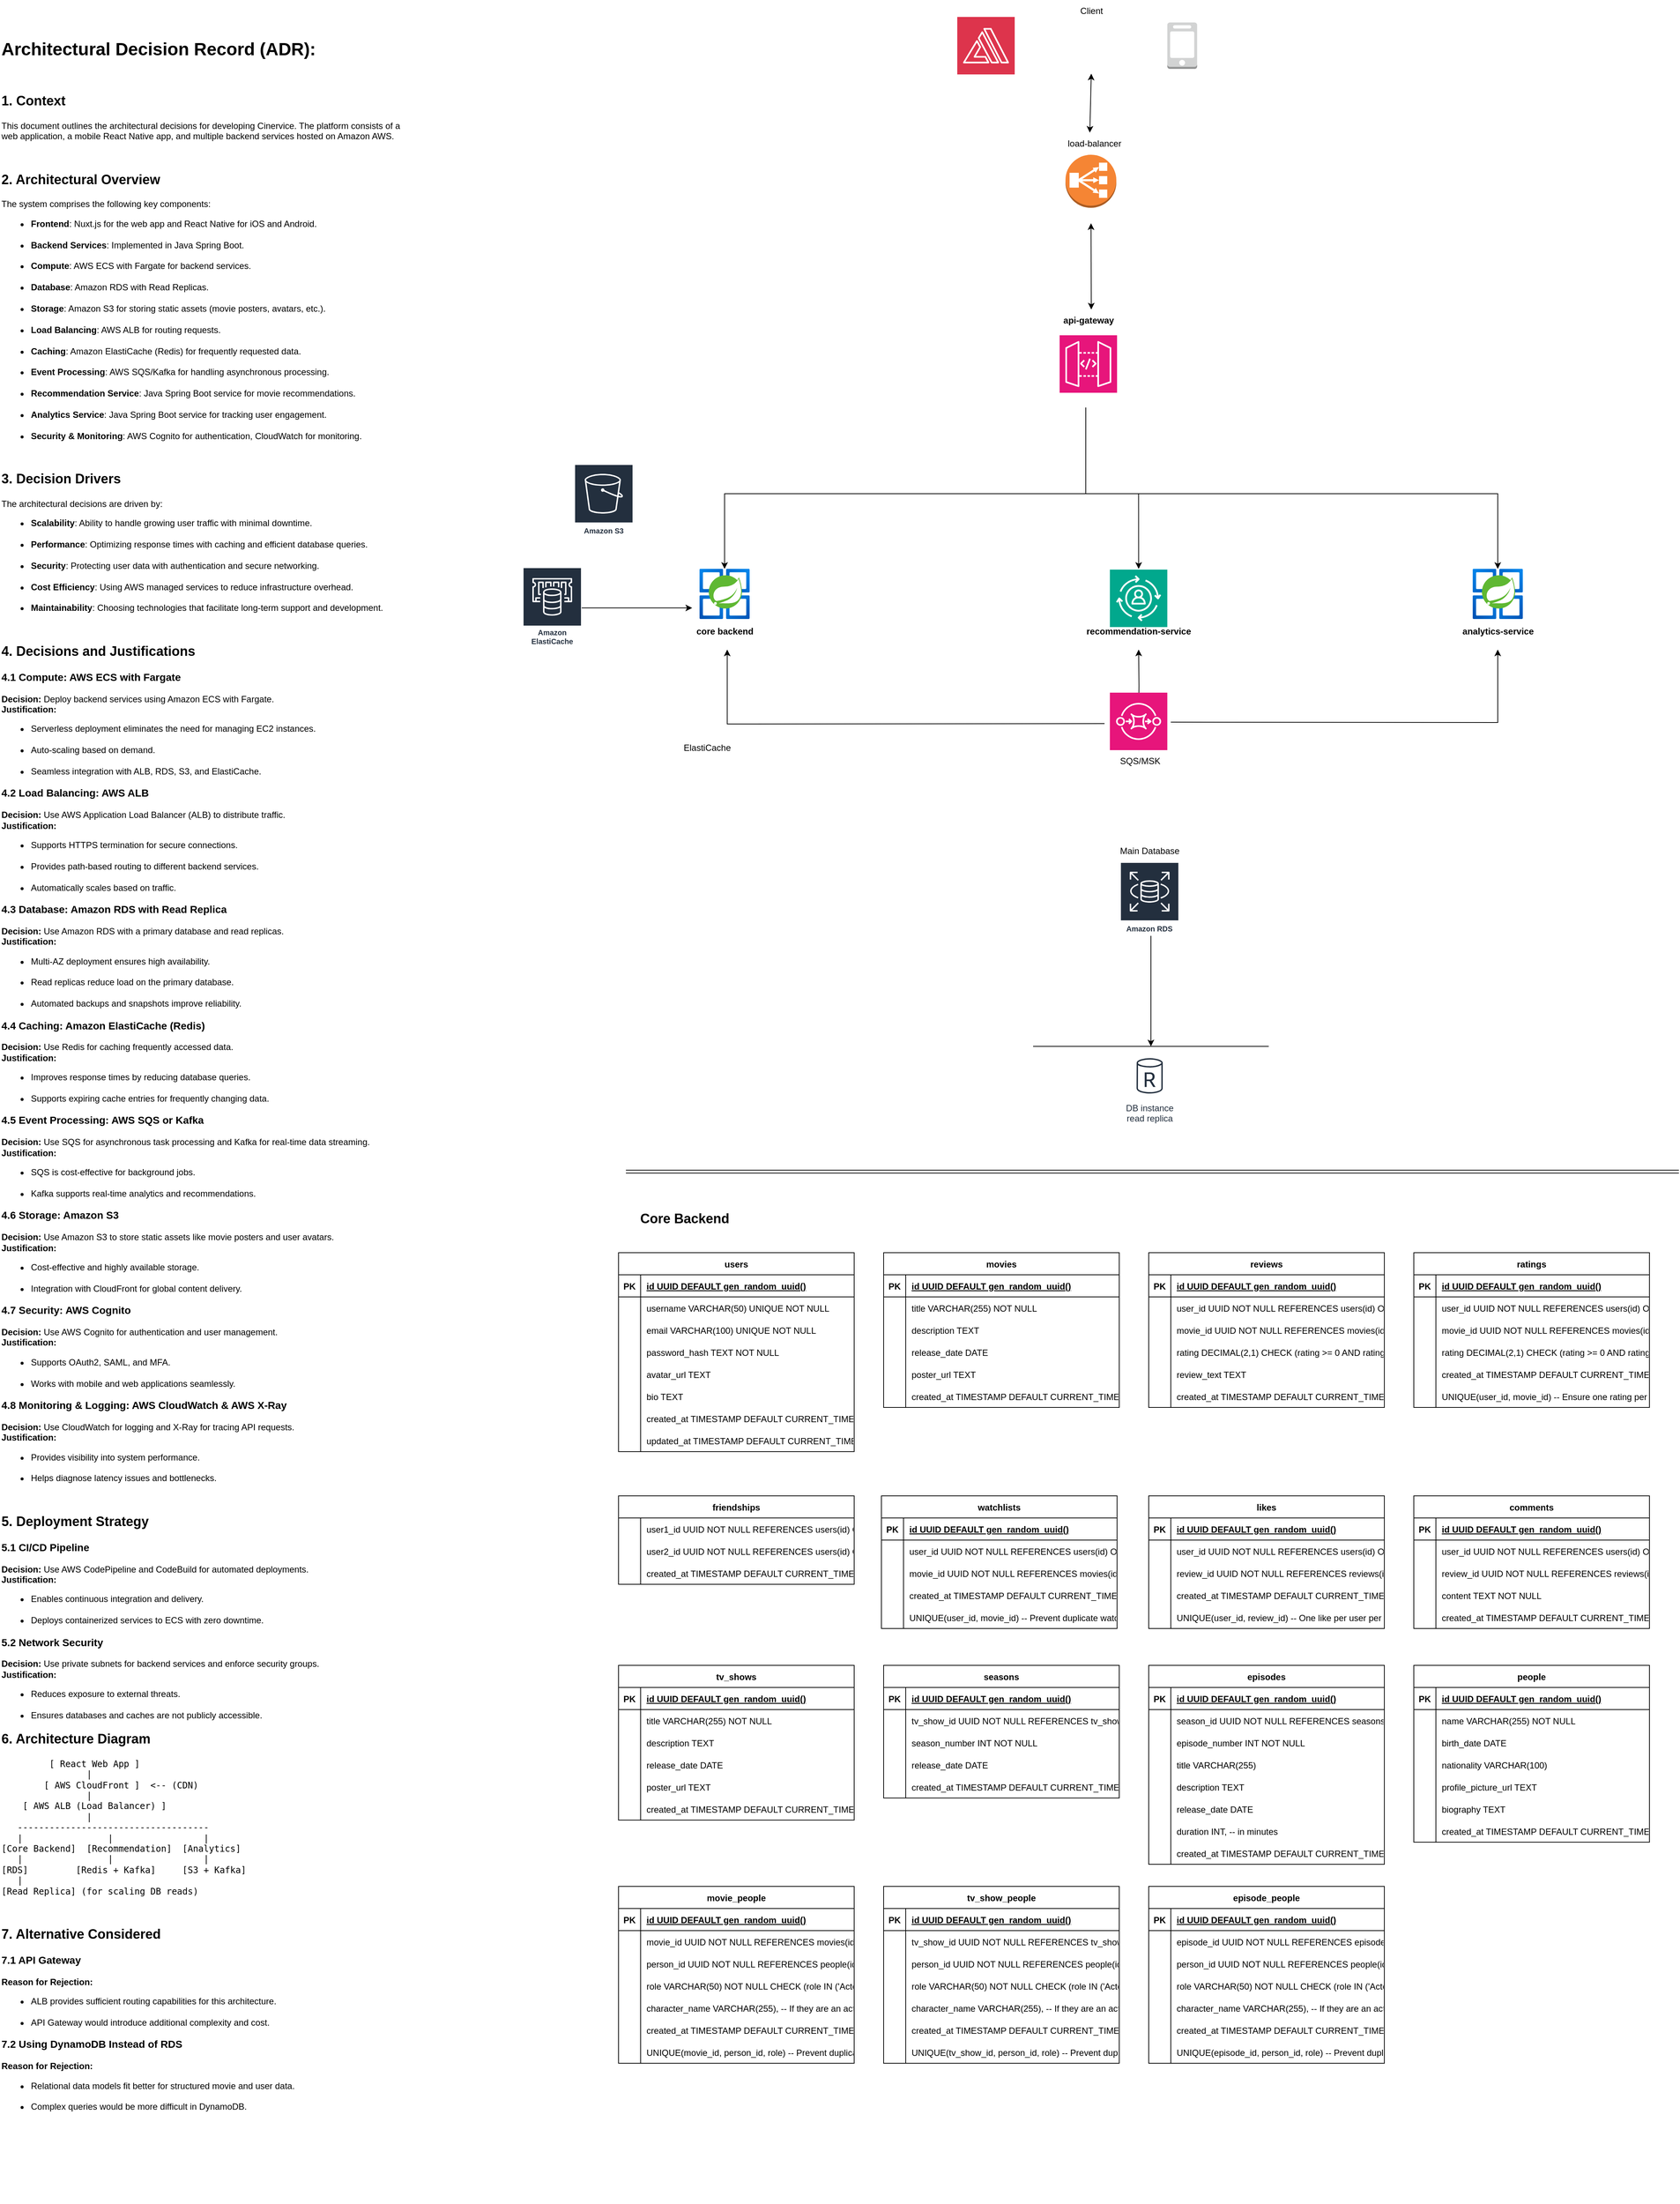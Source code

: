 <mxfile version="26.0.6">
  <diagram name="Page-1" id="R4EWamfsh_gt4aq3ULMU">
    <mxGraphModel dx="4419" dy="2696" grid="1" gridSize="10" guides="1" tooltips="1" connect="1" arrows="1" fold="1" page="1" pageScale="1" pageWidth="827" pageHeight="1169" math="0" shadow="0">
      <root>
        <mxCell id="0" />
        <mxCell id="1" parent="0" />
        <mxCell id="tPTP5EJk6AqbPcsCi5eH-51" style="edgeStyle=orthogonalEdgeStyle;rounded=0;orthogonalLoop=1;jettySize=auto;html=1;" parent="1" target="tPTP5EJk6AqbPcsCi5eH-9" edge="1">
          <mxGeometry relative="1" as="geometry">
            <Array as="points">
              <mxPoint x="515" y="200" />
              <mxPoint x="24" y="200" />
            </Array>
            <mxPoint x="514.524" y="83.0" as="sourcePoint" />
          </mxGeometry>
        </mxCell>
        <mxCell id="tPTP5EJk6AqbPcsCi5eH-52" style="edgeStyle=orthogonalEdgeStyle;rounded=0;orthogonalLoop=1;jettySize=auto;html=1;" parent="1" target="tPTP5EJk6AqbPcsCi5eH-7" edge="1">
          <mxGeometry relative="1" as="geometry">
            <Array as="points">
              <mxPoint x="515" y="200" />
              <mxPoint x="1074" y="200" />
            </Array>
            <mxPoint x="514.524" y="83.0" as="sourcePoint" />
          </mxGeometry>
        </mxCell>
        <mxCell id="tPTP5EJk6AqbPcsCi5eH-55" style="edgeStyle=orthogonalEdgeStyle;rounded=0;orthogonalLoop=1;jettySize=auto;html=1;" parent="1" edge="1">
          <mxGeometry relative="1" as="geometry">
            <mxPoint x="586.25" y="200" as="sourcePoint" />
            <mxPoint x="586.333" y="302" as="targetPoint" />
          </mxGeometry>
        </mxCell>
        <mxCell id="tPTP5EJk6AqbPcsCi5eH-7" value="" style="image;aspect=fixed;html=1;points=[];align=center;fontSize=12;image=img/lib/azure2/compute/Azure_Spring_Cloud.svg;fontStyle=1" parent="1" vertex="1">
          <mxGeometry x="1040" y="302" width="68" height="68" as="geometry" />
        </mxCell>
        <mxCell id="tPTP5EJk6AqbPcsCi5eH-9" value="" style="image;aspect=fixed;html=1;points=[];align=center;fontSize=12;image=img/lib/azure2/compute/Azure_Spring_Cloud.svg;fontStyle=1" parent="1" vertex="1">
          <mxGeometry x="-10" y="302" width="68" height="68" as="geometry" />
        </mxCell>
        <mxCell id="tPTP5EJk6AqbPcsCi5eH-10" value="&lt;p&gt;&lt;strong&gt;api-gateway&lt;/strong&gt;&lt;/p&gt;" style="text;html=1;align=center;verticalAlign=middle;resizable=0;points=[];autosize=1;strokeColor=none;fillColor=none;" parent="1" vertex="1">
          <mxGeometry x="473" y="-60" width="90" height="50" as="geometry" />
        </mxCell>
        <mxCell id="tPTP5EJk6AqbPcsCi5eH-12" value="&lt;p&gt;&lt;strong&gt;core&amp;nbsp;&lt;/strong&gt;&lt;strong style=&quot;background-color: transparent; color: light-dark(rgb(0, 0, 0), rgb(255, 255, 255));&quot;&gt;backend&lt;/strong&gt;&lt;/p&gt;" style="text;html=1;align=center;verticalAlign=middle;resizable=0;points=[];autosize=1;strokeColor=none;fillColor=none;" parent="1" vertex="1">
          <mxGeometry x="-26" y="361.5" width="100" height="50" as="geometry" />
        </mxCell>
        <mxCell id="tPTP5EJk6AqbPcsCi5eH-47" style="edgeStyle=orthogonalEdgeStyle;rounded=0;orthogonalLoop=1;jettySize=auto;html=1;" parent="1" target="tPTP5EJk6AqbPcsCi5eH-15" edge="1">
          <mxGeometry relative="1" as="geometry">
            <mxPoint x="586.25" y="510" as="sourcePoint" />
          </mxGeometry>
        </mxCell>
        <mxCell id="tPTP5EJk6AqbPcsCi5eH-15" value="&lt;p&gt;&lt;strong&gt;recommendation-service&lt;/strong&gt;&lt;/p&gt;" style="text;html=1;align=center;verticalAlign=middle;resizable=0;points=[];autosize=1;strokeColor=none;fillColor=none;" parent="1" vertex="1">
          <mxGeometry x="501.25" y="361.5" width="170" height="50" as="geometry" />
        </mxCell>
        <mxCell id="tPTP5EJk6AqbPcsCi5eH-18" value="&lt;p&gt;&lt;strong&gt;analytics-service&lt;/strong&gt;&lt;/p&gt;" style="text;html=1;align=center;verticalAlign=middle;resizable=0;points=[];autosize=1;strokeColor=none;fillColor=none;" parent="1" vertex="1">
          <mxGeometry x="1014" y="361.5" width="120" height="50" as="geometry" />
        </mxCell>
        <mxCell id="tPTP5EJk6AqbPcsCi5eH-23" value="Main&amp;nbsp;&lt;span style=&quot;background-color: transparent; color: light-dark(rgb(0, 0, 0), rgb(255, 255, 255));&quot;&gt;Database&lt;/span&gt;" style="text;html=1;align=center;verticalAlign=middle;resizable=0;points=[];autosize=1;strokeColor=none;fillColor=none;" parent="1" vertex="1">
          <mxGeometry x="551.25" y="670" width="100" height="30" as="geometry" />
        </mxCell>
        <mxCell id="tPTP5EJk6AqbPcsCi5eH-31" value="ElastiCache" style="text;html=1;align=center;verticalAlign=middle;resizable=0;points=[];autosize=1;strokeColor=none;fillColor=none;" parent="1" vertex="1">
          <mxGeometry x="-45" y="530" width="90" height="30" as="geometry" />
        </mxCell>
        <mxCell id="tPTP5EJk6AqbPcsCi5eH-32" value="load-balancer" style="text;html=1;align=center;verticalAlign=middle;resizable=0;points=[];autosize=1;strokeColor=none;fillColor=none;" parent="1" vertex="1">
          <mxGeometry x="476.25" y="-290" width="100" height="30" as="geometry" />
        </mxCell>
        <mxCell id="tPTP5EJk6AqbPcsCi5eH-34" value="SQS/MSK" style="text;html=1;align=center;verticalAlign=middle;resizable=0;points=[];autosize=1;strokeColor=none;fillColor=none;" parent="1" vertex="1">
          <mxGeometry x="548" y="548" width="80" height="30" as="geometry" />
        </mxCell>
        <mxCell id="tPTP5EJk6AqbPcsCi5eH-42" style="edgeStyle=orthogonalEdgeStyle;rounded=0;orthogonalLoop=1;jettySize=auto;html=1;" parent="1" target="tPTP5EJk6AqbPcsCi5eH-18" edge="1">
          <mxGeometry relative="1" as="geometry">
            <mxPoint x="630" y="510" as="sourcePoint" />
          </mxGeometry>
        </mxCell>
        <mxCell id="tPTP5EJk6AqbPcsCi5eH-36" value="" style="outlineConnect=0;dashed=0;verticalLabelPosition=bottom;verticalAlign=top;align=center;html=1;shape=mxgraph.aws3.mobile_client;fillColor=#D2D3D3;gradientColor=none;" parent="1" vertex="1">
          <mxGeometry x="625.25" y="-439.5" width="40.5" height="63" as="geometry" />
        </mxCell>
        <mxCell id="tPTP5EJk6AqbPcsCi5eH-37" value="Client" style="text;html=1;align=center;verticalAlign=middle;resizable=0;points=[];autosize=1;strokeColor=none;fillColor=none;" parent="1" vertex="1">
          <mxGeometry x="496.5" y="-470" width="50" height="30" as="geometry" />
        </mxCell>
        <mxCell id="tPTP5EJk6AqbPcsCi5eH-40" value="" style="endArrow=classic;startArrow=classic;html=1;rounded=0;" parent="1" edge="1">
          <mxGeometry width="50" height="50" relative="1" as="geometry">
            <mxPoint x="520" y="-290" as="sourcePoint" />
            <mxPoint x="522" y="-370" as="targetPoint" />
          </mxGeometry>
        </mxCell>
        <mxCell id="tPTP5EJk6AqbPcsCi5eH-43" style="edgeStyle=orthogonalEdgeStyle;rounded=0;orthogonalLoop=1;jettySize=auto;html=1;entryX=0.536;entryY=1.001;entryDx=0;entryDy=0;entryPerimeter=0;" parent="1" target="tPTP5EJk6AqbPcsCi5eH-12" edge="1">
          <mxGeometry relative="1" as="geometry">
            <mxPoint x="540" y="512" as="sourcePoint" />
          </mxGeometry>
        </mxCell>
        <mxCell id="tPTP5EJk6AqbPcsCi5eH-60" value="" style="endArrow=classic;startArrow=classic;html=1;rounded=0;" parent="1" edge="1">
          <mxGeometry width="50" height="50" relative="1" as="geometry">
            <mxPoint x="522" y="-50" as="sourcePoint" />
            <mxPoint x="521.642" y="-167.0" as="targetPoint" />
          </mxGeometry>
        </mxCell>
        <mxCell id="VbaauHJECKvMJQnjsEnG-4" value="" style="sketch=0;points=[[0,0,0],[0.25,0,0],[0.5,0,0],[0.75,0,0],[1,0,0],[0,1,0],[0.25,1,0],[0.5,1,0],[0.75,1,0],[1,1,0],[0,0.25,0],[0,0.5,0],[0,0.75,0],[1,0.25,0],[1,0.5,0],[1,0.75,0]];outlineConnect=0;fontColor=#232F3E;fillColor=#01A88D;strokeColor=#ffffff;dashed=0;verticalLabelPosition=bottom;verticalAlign=top;align=center;html=1;fontSize=12;fontStyle=0;aspect=fixed;shape=mxgraph.aws4.resourceIcon;resIcon=mxgraph.aws4.personalize;" parent="1" vertex="1">
          <mxGeometry x="547.25" y="303" width="78" height="78" as="geometry" />
        </mxCell>
        <mxCell id="VbaauHJECKvMJQnjsEnG-5" value="Amazon S3" style="sketch=0;outlineConnect=0;fontColor=#232F3E;gradientColor=none;strokeColor=#ffffff;fillColor=#232F3E;dashed=0;verticalLabelPosition=middle;verticalAlign=bottom;align=center;html=1;whiteSpace=wrap;fontSize=10;fontStyle=1;spacing=3;shape=mxgraph.aws4.productIcon;prIcon=mxgraph.aws4.s3;" parent="1" vertex="1">
          <mxGeometry x="-180" y="160" width="80" height="100" as="geometry" />
        </mxCell>
        <mxCell id="VbaauHJECKvMJQnjsEnG-6" value="" style="sketch=0;points=[[0,0,0],[0.25,0,0],[0.5,0,0],[0.75,0,0],[1,0,0],[0,1,0],[0.25,1,0],[0.5,1,0],[0.75,1,0],[1,1,0],[0,0.25,0],[0,0.5,0],[0,0.75,0],[1,0.25,0],[1,0.5,0],[1,0.75,0]];outlineConnect=0;fontColor=#232F3E;fillColor=#E7157B;strokeColor=#ffffff;dashed=0;verticalLabelPosition=bottom;verticalAlign=top;align=center;html=1;fontSize=12;fontStyle=0;aspect=fixed;shape=mxgraph.aws4.resourceIcon;resIcon=mxgraph.aws4.api_gateway;" parent="1" vertex="1">
          <mxGeometry x="479" y="-15" width="78" height="78" as="geometry" />
        </mxCell>
        <mxCell id="VbaauHJECKvMJQnjsEnG-7" value="" style="outlineConnect=0;dashed=0;verticalLabelPosition=bottom;verticalAlign=top;align=center;html=1;shape=mxgraph.aws3.classic_load_balancer;fillColor=#F58534;gradientColor=none;" parent="1" vertex="1">
          <mxGeometry x="487" y="-260" width="69" height="72" as="geometry" />
        </mxCell>
        <mxCell id="VbaauHJECKvMJQnjsEnG-8" value="" style="sketch=0;points=[[0,0,0],[0.25,0,0],[0.5,0,0],[0.75,0,0],[1,0,0],[0,1,0],[0.25,1,0],[0.5,1,0],[0.75,1,0],[1,1,0],[0,0.25,0],[0,0.5,0],[0,0.75,0],[1,0.25,0],[1,0.5,0],[1,0.75,0]];outlineConnect=0;fontColor=#232F3E;fillColor=#E7157B;strokeColor=#ffffff;dashed=0;verticalLabelPosition=bottom;verticalAlign=top;align=center;html=1;fontSize=12;fontStyle=0;aspect=fixed;shape=mxgraph.aws4.resourceIcon;resIcon=mxgraph.aws4.sqs;" parent="1" vertex="1">
          <mxGeometry x="547.25" y="470" width="78" height="78" as="geometry" />
        </mxCell>
        <mxCell id="ENYvY93WT9ZaAiLMONE3-5" style="edgeStyle=orthogonalEdgeStyle;rounded=0;orthogonalLoop=1;jettySize=auto;html=1;" edge="1" parent="1" source="VbaauHJECKvMJQnjsEnG-9">
          <mxGeometry relative="1" as="geometry">
            <mxPoint x="603" y="950" as="targetPoint" />
            <Array as="points">
              <mxPoint x="603" y="860" />
              <mxPoint x="603" y="860" />
            </Array>
          </mxGeometry>
        </mxCell>
        <mxCell id="VbaauHJECKvMJQnjsEnG-9" value="Amazon RDS" style="sketch=0;outlineConnect=0;fontColor=#232F3E;gradientColor=none;strokeColor=#ffffff;fillColor=#232F3E;dashed=0;verticalLabelPosition=middle;verticalAlign=bottom;align=center;html=1;whiteSpace=wrap;fontSize=10;fontStyle=1;spacing=3;shape=mxgraph.aws4.productIcon;prIcon=mxgraph.aws4.rds;" parent="1" vertex="1">
          <mxGeometry x="561.25" y="700" width="80" height="100" as="geometry" />
        </mxCell>
        <mxCell id="VbaauHJECKvMJQnjsEnG-25" style="edgeStyle=orthogonalEdgeStyle;rounded=0;orthogonalLoop=1;jettySize=auto;html=1;" parent="1" source="VbaauHJECKvMJQnjsEnG-13" edge="1">
          <mxGeometry relative="1" as="geometry">
            <mxPoint x="-20" y="355" as="targetPoint" />
          </mxGeometry>
        </mxCell>
        <mxCell id="VbaauHJECKvMJQnjsEnG-13" value="Amazon ElastiCache" style="sketch=0;outlineConnect=0;fontColor=#232F3E;gradientColor=none;strokeColor=#ffffff;fillColor=#232F3E;dashed=0;verticalLabelPosition=middle;verticalAlign=bottom;align=center;html=1;whiteSpace=wrap;fontSize=10;fontStyle=1;spacing=3;shape=mxgraph.aws4.productIcon;prIcon=mxgraph.aws4.elasticache;" parent="1" vertex="1">
          <mxGeometry x="-250" y="300" width="80" height="110" as="geometry" />
        </mxCell>
        <mxCell id="ENYvY93WT9ZaAiLMONE3-2" value="DB instance&#xa;read replica" style="sketch=0;outlineConnect=0;fontColor=#232F3E;gradientColor=none;strokeColor=#232F3E;fillColor=#ffffff;dashed=0;verticalLabelPosition=bottom;verticalAlign=top;align=center;html=1;fontSize=12;fontStyle=0;aspect=fixed;shape=mxgraph.aws4.resourceIcon;resIcon=mxgraph.aws4.db_instance_read_replica;" vertex="1" parent="1">
          <mxGeometry x="571.25" y="960" width="60" height="60" as="geometry" />
        </mxCell>
        <mxCell id="ENYvY93WT9ZaAiLMONE3-8" value="" style="endArrow=none;html=1;rounded=0;" edge="1" parent="1">
          <mxGeometry width="50" height="50" relative="1" as="geometry">
            <mxPoint x="443" y="950" as="sourcePoint" />
            <mxPoint x="763" y="950" as="targetPoint" />
          </mxGeometry>
        </mxCell>
        <UserObject label="&lt;h1&gt;Architectural Decision Record (ADR):&lt;/h1&gt;&lt;br&gt;&lt;h2&gt;1. &lt;strong&gt;Context&lt;/strong&gt;&lt;/h2&gt;&lt;p&gt;This document outlines the architectural decisions for developing Cinervice. The platform consists of a web application, a mobile React Native app, and multiple backend services hosted on Amazon AWS.&lt;/p&gt;&lt;br&gt;&lt;h2&gt;2. &lt;strong&gt;Architectural Overview&lt;/strong&gt;&lt;/h2&gt;&lt;p&gt;The system comprises the following key components:&lt;/p&gt;&lt;ul&gt;&lt;li&gt;&lt;strong&gt;Frontend&lt;/strong&gt;: Nuxt.js for the web app and React Native for iOS and Android.&lt;/li&gt;&lt;br&gt;&lt;li&gt;&lt;strong&gt;Backend Services&lt;/strong&gt;: Implemented in Java Spring Boot.&lt;/li&gt;&lt;br&gt;&lt;li&gt;&lt;strong&gt;Compute&lt;/strong&gt;: AWS ECS with Fargate for backend services.&lt;/li&gt;&lt;br&gt;&lt;li&gt;&lt;strong&gt;Database&lt;/strong&gt;: Amazon RDS with Read Replicas.&lt;/li&gt;&lt;br&gt;&lt;li&gt;&lt;strong&gt;Storage&lt;/strong&gt;: Amazon S3 for storing static assets (movie posters, avatars, etc.).&lt;/li&gt;&lt;br&gt;&lt;li&gt;&lt;strong&gt;Load Balancing&lt;/strong&gt;: AWS ALB for routing requests.&lt;/li&gt;&lt;br&gt;&lt;li&gt;&lt;strong&gt;Caching&lt;/strong&gt;: Amazon ElastiCache (Redis) for frequently requested data.&lt;/li&gt;&lt;br&gt;&lt;li&gt;&lt;strong&gt;Event Processing&lt;/strong&gt;: AWS SQS/Kafka for handling asynchronous processing.&lt;/li&gt;&lt;br&gt;&lt;li&gt;&lt;strong&gt;Recommendation Service&lt;/strong&gt;: Java Spring Boot service for movie recommendations.&lt;/li&gt;&lt;br&gt;&lt;li&gt;&lt;strong&gt;Analytics Service&lt;/strong&gt;: Java Spring Boot service for tracking user engagement.&lt;/li&gt;&lt;br&gt;&lt;li&gt;&lt;strong&gt;Security &amp;amp; Monitoring&lt;/strong&gt;: AWS Cognito for authentication, CloudWatch for monitoring.&lt;/li&gt;&lt;/ul&gt;&lt;br&gt;&lt;h2&gt;3. &lt;strong&gt;Decision Drivers&lt;/strong&gt;&lt;/h2&gt;&lt;p&gt;The architectural decisions are driven by:&lt;/p&gt;&lt;ul&gt;&lt;li&gt;&lt;strong&gt;Scalability&lt;/strong&gt;: Ability to handle growing user traffic with minimal downtime.&lt;/li&gt;&lt;br&gt;&lt;li&gt;&lt;strong&gt;Performance&lt;/strong&gt;: Optimizing response times with caching and efficient database queries.&lt;/li&gt;&lt;br&gt;&lt;li&gt;&lt;strong&gt;Security&lt;/strong&gt;: Protecting user data with authentication and secure networking.&lt;/li&gt;&lt;br&gt;&lt;li&gt;&lt;strong&gt;Cost Efficiency&lt;/strong&gt;: Using AWS managed services to reduce infrastructure overhead.&lt;/li&gt;&lt;br&gt;&lt;li&gt;&lt;strong&gt;Maintainability&lt;/strong&gt;: Choosing technologies that facilitate long-term support and development.&lt;/li&gt;&lt;/ul&gt;&lt;br&gt;&lt;h2&gt;4. &lt;strong&gt;Decisions and Justifications&lt;/strong&gt;&lt;/h2&gt;&lt;h3&gt;&lt;strong&gt;4.1 Compute: AWS ECS with Fargate&lt;/strong&gt;&lt;/h3&gt;&lt;p&gt;&lt;strong&gt;Decision:&lt;/strong&gt; Deploy backend services using Amazon ECS with Fargate.&lt;br&gt;&lt;strong&gt;Justification:&lt;/strong&gt;&lt;/p&gt;&lt;ul&gt;&lt;li&gt;Serverless deployment eliminates the need for managing EC2 instances.&lt;/li&gt;&lt;br&gt;&lt;li&gt;Auto-scaling based on demand.&lt;/li&gt;&lt;br&gt;&lt;li&gt;Seamless integration with ALB, RDS, S3, and ElastiCache.&lt;/li&gt;&lt;/ul&gt;&lt;h3&gt;&lt;strong&gt;4.2 Load Balancing: AWS ALB&lt;/strong&gt;&lt;/h3&gt;&lt;p&gt;&lt;strong&gt;Decision:&lt;/strong&gt; Use AWS Application Load Balancer (ALB) to distribute traffic.&lt;br&gt;&lt;strong&gt;Justification:&lt;/strong&gt;&lt;/p&gt;&lt;ul&gt;&lt;li&gt;Supports HTTPS termination for secure connections.&lt;/li&gt;&lt;br&gt;&lt;li&gt;Provides path-based routing to different backend services.&lt;/li&gt;&lt;br&gt;&lt;li&gt;Automatically scales based on traffic.&lt;/li&gt;&lt;/ul&gt;&lt;h3&gt;&lt;strong&gt;4.3 Database: Amazon RDS with Read Replica&lt;/strong&gt;&lt;/h3&gt;&lt;p&gt;&lt;strong&gt;Decision:&lt;/strong&gt; Use Amazon RDS with a primary database and read replicas.&lt;br&gt;&lt;strong&gt;Justification:&lt;/strong&gt;&lt;/p&gt;&lt;ul&gt;&lt;li&gt;Multi-AZ deployment ensures high availability.&lt;/li&gt;&lt;br&gt;&lt;li&gt;Read replicas reduce load on the primary database.&lt;/li&gt;&lt;br&gt;&lt;li&gt;Automated backups and snapshots improve reliability.&lt;/li&gt;&lt;/ul&gt;&lt;h3&gt;&lt;strong&gt;4.4 Caching: Amazon ElastiCache (Redis)&lt;/strong&gt;&lt;/h3&gt;&lt;p&gt;&lt;strong&gt;Decision:&lt;/strong&gt; Use Redis for caching frequently accessed data.&lt;br&gt;&lt;strong&gt;Justification:&lt;/strong&gt;&lt;/p&gt;&lt;ul&gt;&lt;li&gt;Improves response times by reducing database queries.&lt;/li&gt;&lt;br&gt;&lt;li&gt;Supports expiring cache entries for frequently changing data.&lt;/li&gt;&lt;/ul&gt;&lt;h3&gt;&lt;strong&gt;4.5 Event Processing: AWS SQS or Kafka&lt;/strong&gt;&lt;/h3&gt;&lt;p&gt;&lt;strong&gt;Decision:&lt;/strong&gt; Use SQS for asynchronous task processing and Kafka for real-time data streaming.&lt;br&gt;&lt;strong&gt;Justification:&lt;/strong&gt;&lt;/p&gt;&lt;ul&gt;&lt;li&gt;SQS is cost-effective for background jobs.&lt;/li&gt;&lt;br&gt;&lt;li&gt;Kafka supports real-time analytics and recommendations.&lt;/li&gt;&lt;/ul&gt;&lt;h3&gt;&lt;strong&gt;4.6 Storage: Amazon S3&lt;/strong&gt;&lt;/h3&gt;&lt;p&gt;&lt;strong&gt;Decision:&lt;/strong&gt; Use Amazon S3 to store static assets like movie posters and user avatars.&lt;br&gt;&lt;strong&gt;Justification:&lt;/strong&gt;&lt;/p&gt;&lt;ul&gt;&lt;li&gt;Cost-effective and highly available storage.&lt;/li&gt;&lt;br&gt;&lt;li&gt;Integration with CloudFront for global content delivery.&lt;/li&gt;&lt;/ul&gt;&lt;h3&gt;&lt;strong&gt;4.7 Security: AWS Cognito&lt;/strong&gt;&lt;/h3&gt;&lt;p&gt;&lt;strong&gt;Decision:&lt;/strong&gt; Use AWS Cognito for authentication and user management.&lt;br&gt;&lt;strong&gt;Justification:&lt;/strong&gt;&lt;/p&gt;&lt;ul&gt;&lt;li&gt;Supports OAuth2, SAML, and MFA.&lt;/li&gt;&lt;br&gt;&lt;li&gt;Works with mobile and web applications seamlessly.&lt;/li&gt;&lt;/ul&gt;&lt;h3&gt;&lt;strong&gt;4.8 Monitoring &amp;amp; Logging: AWS CloudWatch &amp;amp; AWS X-Ray&lt;/strong&gt;&lt;/h3&gt;&lt;p&gt;&lt;strong&gt;Decision:&lt;/strong&gt; Use CloudWatch for logging and X-Ray for tracing API requests.&lt;br&gt;&lt;strong&gt;Justification:&lt;/strong&gt;&lt;/p&gt;&lt;ul&gt;&lt;li&gt;Provides visibility into system performance.&lt;/li&gt;&lt;br&gt;&lt;li&gt;Helps diagnose latency issues and bottlenecks.&lt;/li&gt;&lt;/ul&gt;&lt;br&gt;&lt;h2&gt;5. &lt;strong&gt;Deployment Strategy&lt;/strong&gt;&lt;/h2&gt;&lt;h3&gt;&lt;strong&gt;5.1 CI/CD Pipeline&lt;/strong&gt;&lt;/h3&gt;&lt;p&gt;&lt;strong&gt;Decision:&lt;/strong&gt; Use AWS CodePipeline and CodeBuild for automated deployments.&lt;br&gt;&lt;strong&gt;Justification:&lt;/strong&gt;&lt;/p&gt;&lt;ul&gt;&lt;li&gt;Enables continuous integration and delivery.&lt;/li&gt;&lt;br&gt;&lt;li&gt;Deploys containerized services to ECS with zero downtime.&lt;/li&gt;&lt;/ul&gt;&lt;h3&gt;&lt;strong&gt;5.2 Network Security&lt;/strong&gt;&lt;/h3&gt;&lt;p&gt;&lt;strong&gt;Decision:&lt;/strong&gt; Use private subnets for backend services and enforce security groups.&lt;br&gt;&lt;strong&gt;Justification:&lt;/strong&gt;&lt;/p&gt;&lt;ul&gt;&lt;li&gt;Reduces exposure to external threats.&lt;/li&gt;&lt;br&gt;&lt;li&gt;Ensures databases and caches are not publicly accessible.&lt;/li&gt;&lt;/ul&gt;&lt;h2&gt;6. &lt;strong&gt;Architecture Diagram&lt;/strong&gt;&lt;/h2&gt;&lt;pre&gt;&lt;code&gt;         [ React Web App ]&lt;br&gt;                |&lt;br&gt;        [ AWS CloudFront ]  &amp;lt;-- (CDN)&lt;br&gt;                |&lt;br&gt;    [ AWS ALB (Load Balancer) ]&lt;br&gt;                |&lt;br&gt;   ------------------------------------&lt;br&gt;   |                |                 |&lt;br&gt;[Core Backend]  [Recommendation]  [Analytics]&lt;br&gt;   |                |                 |&lt;br&gt;[RDS]         [Redis + Kafka]     [S3 + Kafka]&lt;br&gt;   |&lt;br&gt;[Read Replica] (for scaling DB reads)&lt;br&gt;&lt;/code&gt;&lt;/pre&gt;&lt;br&gt;&lt;h2&gt;7. &lt;strong&gt;Alternative Considered&lt;/strong&gt;&lt;/h2&gt;&lt;h3&gt;&lt;strong&gt;7.1 API Gateway&lt;/strong&gt;&lt;/h3&gt;&lt;p&gt;&lt;strong&gt;Reason for Rejection:&lt;/strong&gt;&lt;/p&gt;&lt;ul&gt;&lt;li&gt;ALB provides sufficient routing capabilities for this architecture.&lt;/li&gt;&lt;br&gt;&lt;li&gt;API Gateway would introduce additional complexity and cost.&lt;/li&gt;&lt;/ul&gt;&lt;h3&gt;&lt;strong&gt;7.2 Using DynamoDB Instead of RDS&lt;/strong&gt;&lt;/h3&gt;&lt;p&gt;&lt;strong&gt;Reason for Rejection:&lt;/strong&gt;&lt;/p&gt;&lt;ul&gt;&lt;li&gt;Relational data models fit better for structured movie and user data.&lt;/li&gt;&lt;br&gt;&lt;li&gt;Complex queries would be more difficult in DynamoDB.&lt;/li&gt;&lt;/ul&gt;" id="ENYvY93WT9ZaAiLMONE3-9">
          <mxCell style="text;whiteSpace=wrap;html=1;" vertex="1" parent="1">
            <mxGeometry x="-960" y="-440" width="560" height="2960" as="geometry" />
          </mxCell>
        </UserObject>
        <mxCell id="ENYvY93WT9ZaAiLMONE3-10" value="" style="sketch=0;points=[[0,0,0],[0.25,0,0],[0.5,0,0],[0.75,0,0],[1,0,0],[0,1,0],[0.25,1,0],[0.5,1,0],[0.75,1,0],[1,1,0],[0,0.25,0],[0,0.5,0],[0,0.75,0],[1,0.25,0],[1,0.5,0],[1,0.75,0]];outlineConnect=0;fontColor=#232F3E;fillColor=#DD344C;strokeColor=#ffffff;dashed=0;verticalLabelPosition=bottom;verticalAlign=top;align=center;html=1;fontSize=12;fontStyle=0;aspect=fixed;shape=mxgraph.aws4.resourceIcon;resIcon=mxgraph.aws4.amplify;" vertex="1" parent="1">
          <mxGeometry x="340" y="-447" width="78" height="78" as="geometry" />
        </mxCell>
        <mxCell id="ENYvY93WT9ZaAiLMONE3-11" value="&lt;b&gt;&lt;font style=&quot;font-size: 18px;&quot;&gt;Core Backend&lt;/font&gt;&lt;/b&gt;" style="text;html=1;align=center;verticalAlign=middle;whiteSpace=wrap;rounded=0;" vertex="1" parent="1">
          <mxGeometry x="-130" y="1169" width="200" height="30" as="geometry" />
        </mxCell>
        <mxCell id="ENYvY93WT9ZaAiLMONE3-12" value="" style="shape=link;html=1;rounded=0;" edge="1" parent="1">
          <mxGeometry width="100" relative="1" as="geometry">
            <mxPoint x="-110" y="1120" as="sourcePoint" />
            <mxPoint x="1320" y="1120" as="targetPoint" />
          </mxGeometry>
        </mxCell>
        <mxCell id="ENYvY93WT9ZaAiLMONE3-39" value="users" style="shape=table;startSize=30;container=1;collapsible=1;childLayout=tableLayout;fixedRows=1;rowLines=0;fontStyle=1;align=center;resizeLast=1;" vertex="1" parent="1">
          <mxGeometry x="-120" y="1230" width="320" height="270" as="geometry" />
        </mxCell>
        <mxCell id="ENYvY93WT9ZaAiLMONE3-40" value="" style="shape=tableRow;horizontal=0;startSize=0;swimlaneHead=0;swimlaneBody=0;fillColor=none;collapsible=0;dropTarget=0;points=[[0,0.5],[1,0.5]];portConstraint=eastwest;strokeColor=inherit;top=0;left=0;right=0;bottom=1;" vertex="1" parent="ENYvY93WT9ZaAiLMONE3-39">
          <mxGeometry y="30" width="320" height="30" as="geometry" />
        </mxCell>
        <mxCell id="ENYvY93WT9ZaAiLMONE3-41" value="PK" style="shape=partialRectangle;overflow=hidden;connectable=0;fillColor=none;strokeColor=inherit;top=0;left=0;bottom=0;right=0;fontStyle=1;" vertex="1" parent="ENYvY93WT9ZaAiLMONE3-40">
          <mxGeometry width="30" height="30" as="geometry">
            <mxRectangle width="30" height="30" as="alternateBounds" />
          </mxGeometry>
        </mxCell>
        <mxCell id="ENYvY93WT9ZaAiLMONE3-42" value="id UUID  DEFAULT gen_random_uuid()" style="shape=partialRectangle;overflow=hidden;connectable=0;fillColor=none;align=left;strokeColor=inherit;top=0;left=0;bottom=0;right=0;spacingLeft=6;fontStyle=5;" vertex="1" parent="ENYvY93WT9ZaAiLMONE3-40">
          <mxGeometry x="30" width="290" height="30" as="geometry">
            <mxRectangle width="290" height="30" as="alternateBounds" />
          </mxGeometry>
        </mxCell>
        <mxCell id="ENYvY93WT9ZaAiLMONE3-43" value="" style="shape=tableRow;horizontal=0;startSize=0;swimlaneHead=0;swimlaneBody=0;fillColor=none;collapsible=0;dropTarget=0;points=[[0,0.5],[1,0.5]];portConstraint=eastwest;strokeColor=inherit;top=0;left=0;right=0;bottom=0;" vertex="1" parent="ENYvY93WT9ZaAiLMONE3-39">
          <mxGeometry y="60" width="320" height="30" as="geometry" />
        </mxCell>
        <mxCell id="ENYvY93WT9ZaAiLMONE3-44" value="" style="shape=partialRectangle;overflow=hidden;connectable=0;fillColor=none;strokeColor=inherit;top=0;left=0;bottom=0;right=0;" vertex="1" parent="ENYvY93WT9ZaAiLMONE3-43">
          <mxGeometry width="30" height="30" as="geometry">
            <mxRectangle width="30" height="30" as="alternateBounds" />
          </mxGeometry>
        </mxCell>
        <mxCell id="ENYvY93WT9ZaAiLMONE3-45" value="username VARCHAR(50) UNIQUE NOT NULL" style="shape=partialRectangle;overflow=hidden;connectable=0;fillColor=none;align=left;strokeColor=inherit;top=0;left=0;bottom=0;right=0;spacingLeft=6;" vertex="1" parent="ENYvY93WT9ZaAiLMONE3-43">
          <mxGeometry x="30" width="290" height="30" as="geometry">
            <mxRectangle width="290" height="30" as="alternateBounds" />
          </mxGeometry>
        </mxCell>
        <mxCell id="ENYvY93WT9ZaAiLMONE3-46" value="" style="shape=tableRow;horizontal=0;startSize=0;swimlaneHead=0;swimlaneBody=0;fillColor=none;collapsible=0;dropTarget=0;points=[[0,0.5],[1,0.5]];portConstraint=eastwest;strokeColor=inherit;top=0;left=0;right=0;bottom=0;" vertex="1" parent="ENYvY93WT9ZaAiLMONE3-39">
          <mxGeometry y="90" width="320" height="30" as="geometry" />
        </mxCell>
        <mxCell id="ENYvY93WT9ZaAiLMONE3-47" value="" style="shape=partialRectangle;overflow=hidden;connectable=0;fillColor=none;strokeColor=inherit;top=0;left=0;bottom=0;right=0;" vertex="1" parent="ENYvY93WT9ZaAiLMONE3-46">
          <mxGeometry width="30" height="30" as="geometry">
            <mxRectangle width="30" height="30" as="alternateBounds" />
          </mxGeometry>
        </mxCell>
        <mxCell id="ENYvY93WT9ZaAiLMONE3-48" value="email VARCHAR(100) UNIQUE NOT NULL" style="shape=partialRectangle;overflow=hidden;connectable=0;fillColor=none;align=left;strokeColor=inherit;top=0;left=0;bottom=0;right=0;spacingLeft=6;" vertex="1" parent="ENYvY93WT9ZaAiLMONE3-46">
          <mxGeometry x="30" width="290" height="30" as="geometry">
            <mxRectangle width="290" height="30" as="alternateBounds" />
          </mxGeometry>
        </mxCell>
        <mxCell id="ENYvY93WT9ZaAiLMONE3-49" value="" style="shape=tableRow;horizontal=0;startSize=0;swimlaneHead=0;swimlaneBody=0;fillColor=none;collapsible=0;dropTarget=0;points=[[0,0.5],[1,0.5]];portConstraint=eastwest;strokeColor=inherit;top=0;left=0;right=0;bottom=0;" vertex="1" parent="ENYvY93WT9ZaAiLMONE3-39">
          <mxGeometry y="120" width="320" height="30" as="geometry" />
        </mxCell>
        <mxCell id="ENYvY93WT9ZaAiLMONE3-50" value="" style="shape=partialRectangle;overflow=hidden;connectable=0;fillColor=none;strokeColor=inherit;top=0;left=0;bottom=0;right=0;" vertex="1" parent="ENYvY93WT9ZaAiLMONE3-49">
          <mxGeometry width="30" height="30" as="geometry">
            <mxRectangle width="30" height="30" as="alternateBounds" />
          </mxGeometry>
        </mxCell>
        <mxCell id="ENYvY93WT9ZaAiLMONE3-51" value="password_hash TEXT NOT NULL" style="shape=partialRectangle;overflow=hidden;connectable=0;fillColor=none;align=left;strokeColor=inherit;top=0;left=0;bottom=0;right=0;spacingLeft=6;" vertex="1" parent="ENYvY93WT9ZaAiLMONE3-49">
          <mxGeometry x="30" width="290" height="30" as="geometry">
            <mxRectangle width="290" height="30" as="alternateBounds" />
          </mxGeometry>
        </mxCell>
        <mxCell id="ENYvY93WT9ZaAiLMONE3-52" value="" style="shape=tableRow;horizontal=0;startSize=0;swimlaneHead=0;swimlaneBody=0;fillColor=none;collapsible=0;dropTarget=0;points=[[0,0.5],[1,0.5]];portConstraint=eastwest;strokeColor=inherit;top=0;left=0;right=0;bottom=0;" vertex="1" parent="ENYvY93WT9ZaAiLMONE3-39">
          <mxGeometry y="150" width="320" height="30" as="geometry" />
        </mxCell>
        <mxCell id="ENYvY93WT9ZaAiLMONE3-53" value="" style="shape=partialRectangle;overflow=hidden;connectable=0;fillColor=none;strokeColor=inherit;top=0;left=0;bottom=0;right=0;" vertex="1" parent="ENYvY93WT9ZaAiLMONE3-52">
          <mxGeometry width="30" height="30" as="geometry">
            <mxRectangle width="30" height="30" as="alternateBounds" />
          </mxGeometry>
        </mxCell>
        <mxCell id="ENYvY93WT9ZaAiLMONE3-54" value="avatar_url TEXT" style="shape=partialRectangle;overflow=hidden;connectable=0;fillColor=none;align=left;strokeColor=inherit;top=0;left=0;bottom=0;right=0;spacingLeft=6;" vertex="1" parent="ENYvY93WT9ZaAiLMONE3-52">
          <mxGeometry x="30" width="290" height="30" as="geometry">
            <mxRectangle width="290" height="30" as="alternateBounds" />
          </mxGeometry>
        </mxCell>
        <mxCell id="ENYvY93WT9ZaAiLMONE3-55" value="" style="shape=tableRow;horizontal=0;startSize=0;swimlaneHead=0;swimlaneBody=0;fillColor=none;collapsible=0;dropTarget=0;points=[[0,0.5],[1,0.5]];portConstraint=eastwest;strokeColor=inherit;top=0;left=0;right=0;bottom=0;" vertex="1" parent="ENYvY93WT9ZaAiLMONE3-39">
          <mxGeometry y="180" width="320" height="30" as="geometry" />
        </mxCell>
        <mxCell id="ENYvY93WT9ZaAiLMONE3-56" value="" style="shape=partialRectangle;overflow=hidden;connectable=0;fillColor=none;strokeColor=inherit;top=0;left=0;bottom=0;right=0;" vertex="1" parent="ENYvY93WT9ZaAiLMONE3-55">
          <mxGeometry width="30" height="30" as="geometry">
            <mxRectangle width="30" height="30" as="alternateBounds" />
          </mxGeometry>
        </mxCell>
        <mxCell id="ENYvY93WT9ZaAiLMONE3-57" value="bio TEXT" style="shape=partialRectangle;overflow=hidden;connectable=0;fillColor=none;align=left;strokeColor=inherit;top=0;left=0;bottom=0;right=0;spacingLeft=6;" vertex="1" parent="ENYvY93WT9ZaAiLMONE3-55">
          <mxGeometry x="30" width="290" height="30" as="geometry">
            <mxRectangle width="290" height="30" as="alternateBounds" />
          </mxGeometry>
        </mxCell>
        <mxCell id="ENYvY93WT9ZaAiLMONE3-58" value="" style="shape=tableRow;horizontal=0;startSize=0;swimlaneHead=0;swimlaneBody=0;fillColor=none;collapsible=0;dropTarget=0;points=[[0,0.5],[1,0.5]];portConstraint=eastwest;strokeColor=inherit;top=0;left=0;right=0;bottom=0;" vertex="1" parent="ENYvY93WT9ZaAiLMONE3-39">
          <mxGeometry y="210" width="320" height="30" as="geometry" />
        </mxCell>
        <mxCell id="ENYvY93WT9ZaAiLMONE3-59" value="" style="shape=partialRectangle;overflow=hidden;connectable=0;fillColor=none;strokeColor=inherit;top=0;left=0;bottom=0;right=0;" vertex="1" parent="ENYvY93WT9ZaAiLMONE3-58">
          <mxGeometry width="30" height="30" as="geometry">
            <mxRectangle width="30" height="30" as="alternateBounds" />
          </mxGeometry>
        </mxCell>
        <mxCell id="ENYvY93WT9ZaAiLMONE3-60" value="created_at TIMESTAMP DEFAULT CURRENT_TIMESTAMP" style="shape=partialRectangle;overflow=hidden;connectable=0;fillColor=none;align=left;strokeColor=inherit;top=0;left=0;bottom=0;right=0;spacingLeft=6;" vertex="1" parent="ENYvY93WT9ZaAiLMONE3-58">
          <mxGeometry x="30" width="290" height="30" as="geometry">
            <mxRectangle width="290" height="30" as="alternateBounds" />
          </mxGeometry>
        </mxCell>
        <mxCell id="ENYvY93WT9ZaAiLMONE3-61" value="" style="shape=tableRow;horizontal=0;startSize=0;swimlaneHead=0;swimlaneBody=0;fillColor=none;collapsible=0;dropTarget=0;points=[[0,0.5],[1,0.5]];portConstraint=eastwest;strokeColor=inherit;top=0;left=0;right=0;bottom=0;" vertex="1" parent="ENYvY93WT9ZaAiLMONE3-39">
          <mxGeometry y="240" width="320" height="30" as="geometry" />
        </mxCell>
        <mxCell id="ENYvY93WT9ZaAiLMONE3-62" value="" style="shape=partialRectangle;overflow=hidden;connectable=0;fillColor=none;strokeColor=inherit;top=0;left=0;bottom=0;right=0;" vertex="1" parent="ENYvY93WT9ZaAiLMONE3-61">
          <mxGeometry width="30" height="30" as="geometry">
            <mxRectangle width="30" height="30" as="alternateBounds" />
          </mxGeometry>
        </mxCell>
        <mxCell id="ENYvY93WT9ZaAiLMONE3-63" value="updated_at TIMESTAMP DEFAULT CURRENT_TIMESTAMP ON UPDATE CURRENT_TIMESTAMP" style="shape=partialRectangle;overflow=hidden;connectable=0;fillColor=none;align=left;strokeColor=inherit;top=0;left=0;bottom=0;right=0;spacingLeft=6;" vertex="1" parent="ENYvY93WT9ZaAiLMONE3-61">
          <mxGeometry x="30" width="290" height="30" as="geometry">
            <mxRectangle width="290" height="30" as="alternateBounds" />
          </mxGeometry>
        </mxCell>
        <mxCell id="ENYvY93WT9ZaAiLMONE3-64" value="movies" style="shape=table;startSize=30;container=1;collapsible=1;childLayout=tableLayout;fixedRows=1;rowLines=0;fontStyle=1;align=center;resizeLast=1;" vertex="1" parent="1">
          <mxGeometry x="240" y="1230" width="320" height="210" as="geometry" />
        </mxCell>
        <mxCell id="ENYvY93WT9ZaAiLMONE3-65" value="" style="shape=tableRow;horizontal=0;startSize=0;swimlaneHead=0;swimlaneBody=0;fillColor=none;collapsible=0;dropTarget=0;points=[[0,0.5],[1,0.5]];portConstraint=eastwest;strokeColor=inherit;top=0;left=0;right=0;bottom=1;" vertex="1" parent="ENYvY93WT9ZaAiLMONE3-64">
          <mxGeometry y="30" width="320" height="30" as="geometry" />
        </mxCell>
        <mxCell id="ENYvY93WT9ZaAiLMONE3-66" value="PK" style="shape=partialRectangle;overflow=hidden;connectable=0;fillColor=none;strokeColor=inherit;top=0;left=0;bottom=0;right=0;fontStyle=1;" vertex="1" parent="ENYvY93WT9ZaAiLMONE3-65">
          <mxGeometry width="30" height="30" as="geometry">
            <mxRectangle width="30" height="30" as="alternateBounds" />
          </mxGeometry>
        </mxCell>
        <mxCell id="ENYvY93WT9ZaAiLMONE3-67" value="id UUID  DEFAULT gen_random_uuid()" style="shape=partialRectangle;overflow=hidden;connectable=0;fillColor=none;align=left;strokeColor=inherit;top=0;left=0;bottom=0;right=0;spacingLeft=6;fontStyle=5;" vertex="1" parent="ENYvY93WT9ZaAiLMONE3-65">
          <mxGeometry x="30" width="290" height="30" as="geometry">
            <mxRectangle width="290" height="30" as="alternateBounds" />
          </mxGeometry>
        </mxCell>
        <mxCell id="ENYvY93WT9ZaAiLMONE3-68" value="" style="shape=tableRow;horizontal=0;startSize=0;swimlaneHead=0;swimlaneBody=0;fillColor=none;collapsible=0;dropTarget=0;points=[[0,0.5],[1,0.5]];portConstraint=eastwest;strokeColor=inherit;top=0;left=0;right=0;bottom=0;" vertex="1" parent="ENYvY93WT9ZaAiLMONE3-64">
          <mxGeometry y="60" width="320" height="30" as="geometry" />
        </mxCell>
        <mxCell id="ENYvY93WT9ZaAiLMONE3-69" value="" style="shape=partialRectangle;overflow=hidden;connectable=0;fillColor=none;strokeColor=inherit;top=0;left=0;bottom=0;right=0;" vertex="1" parent="ENYvY93WT9ZaAiLMONE3-68">
          <mxGeometry width="30" height="30" as="geometry">
            <mxRectangle width="30" height="30" as="alternateBounds" />
          </mxGeometry>
        </mxCell>
        <mxCell id="ENYvY93WT9ZaAiLMONE3-70" value="title VARCHAR(255) NOT NULL" style="shape=partialRectangle;overflow=hidden;connectable=0;fillColor=none;align=left;strokeColor=inherit;top=0;left=0;bottom=0;right=0;spacingLeft=6;" vertex="1" parent="ENYvY93WT9ZaAiLMONE3-68">
          <mxGeometry x="30" width="290" height="30" as="geometry">
            <mxRectangle width="290" height="30" as="alternateBounds" />
          </mxGeometry>
        </mxCell>
        <mxCell id="ENYvY93WT9ZaAiLMONE3-71" value="" style="shape=tableRow;horizontal=0;startSize=0;swimlaneHead=0;swimlaneBody=0;fillColor=none;collapsible=0;dropTarget=0;points=[[0,0.5],[1,0.5]];portConstraint=eastwest;strokeColor=inherit;top=0;left=0;right=0;bottom=0;" vertex="1" parent="ENYvY93WT9ZaAiLMONE3-64">
          <mxGeometry y="90" width="320" height="30" as="geometry" />
        </mxCell>
        <mxCell id="ENYvY93WT9ZaAiLMONE3-72" value="" style="shape=partialRectangle;overflow=hidden;connectable=0;fillColor=none;strokeColor=inherit;top=0;left=0;bottom=0;right=0;" vertex="1" parent="ENYvY93WT9ZaAiLMONE3-71">
          <mxGeometry width="30" height="30" as="geometry">
            <mxRectangle width="30" height="30" as="alternateBounds" />
          </mxGeometry>
        </mxCell>
        <mxCell id="ENYvY93WT9ZaAiLMONE3-73" value="description TEXT" style="shape=partialRectangle;overflow=hidden;connectable=0;fillColor=none;align=left;strokeColor=inherit;top=0;left=0;bottom=0;right=0;spacingLeft=6;" vertex="1" parent="ENYvY93WT9ZaAiLMONE3-71">
          <mxGeometry x="30" width="290" height="30" as="geometry">
            <mxRectangle width="290" height="30" as="alternateBounds" />
          </mxGeometry>
        </mxCell>
        <mxCell id="ENYvY93WT9ZaAiLMONE3-74" value="" style="shape=tableRow;horizontal=0;startSize=0;swimlaneHead=0;swimlaneBody=0;fillColor=none;collapsible=0;dropTarget=0;points=[[0,0.5],[1,0.5]];portConstraint=eastwest;strokeColor=inherit;top=0;left=0;right=0;bottom=0;" vertex="1" parent="ENYvY93WT9ZaAiLMONE3-64">
          <mxGeometry y="120" width="320" height="30" as="geometry" />
        </mxCell>
        <mxCell id="ENYvY93WT9ZaAiLMONE3-75" value="" style="shape=partialRectangle;overflow=hidden;connectable=0;fillColor=none;strokeColor=inherit;top=0;left=0;bottom=0;right=0;" vertex="1" parent="ENYvY93WT9ZaAiLMONE3-74">
          <mxGeometry width="30" height="30" as="geometry">
            <mxRectangle width="30" height="30" as="alternateBounds" />
          </mxGeometry>
        </mxCell>
        <mxCell id="ENYvY93WT9ZaAiLMONE3-76" value="release_date DATE" style="shape=partialRectangle;overflow=hidden;connectable=0;fillColor=none;align=left;strokeColor=inherit;top=0;left=0;bottom=0;right=0;spacingLeft=6;" vertex="1" parent="ENYvY93WT9ZaAiLMONE3-74">
          <mxGeometry x="30" width="290" height="30" as="geometry">
            <mxRectangle width="290" height="30" as="alternateBounds" />
          </mxGeometry>
        </mxCell>
        <mxCell id="ENYvY93WT9ZaAiLMONE3-77" value="" style="shape=tableRow;horizontal=0;startSize=0;swimlaneHead=0;swimlaneBody=0;fillColor=none;collapsible=0;dropTarget=0;points=[[0,0.5],[1,0.5]];portConstraint=eastwest;strokeColor=inherit;top=0;left=0;right=0;bottom=0;" vertex="1" parent="ENYvY93WT9ZaAiLMONE3-64">
          <mxGeometry y="150" width="320" height="30" as="geometry" />
        </mxCell>
        <mxCell id="ENYvY93WT9ZaAiLMONE3-78" value="" style="shape=partialRectangle;overflow=hidden;connectable=0;fillColor=none;strokeColor=inherit;top=0;left=0;bottom=0;right=0;" vertex="1" parent="ENYvY93WT9ZaAiLMONE3-77">
          <mxGeometry width="30" height="30" as="geometry">
            <mxRectangle width="30" height="30" as="alternateBounds" />
          </mxGeometry>
        </mxCell>
        <mxCell id="ENYvY93WT9ZaAiLMONE3-79" value="poster_url TEXT" style="shape=partialRectangle;overflow=hidden;connectable=0;fillColor=none;align=left;strokeColor=inherit;top=0;left=0;bottom=0;right=0;spacingLeft=6;" vertex="1" parent="ENYvY93WT9ZaAiLMONE3-77">
          <mxGeometry x="30" width="290" height="30" as="geometry">
            <mxRectangle width="290" height="30" as="alternateBounds" />
          </mxGeometry>
        </mxCell>
        <mxCell id="ENYvY93WT9ZaAiLMONE3-80" value="" style="shape=tableRow;horizontal=0;startSize=0;swimlaneHead=0;swimlaneBody=0;fillColor=none;collapsible=0;dropTarget=0;points=[[0,0.5],[1,0.5]];portConstraint=eastwest;strokeColor=inherit;top=0;left=0;right=0;bottom=0;" vertex="1" parent="ENYvY93WT9ZaAiLMONE3-64">
          <mxGeometry y="180" width="320" height="30" as="geometry" />
        </mxCell>
        <mxCell id="ENYvY93WT9ZaAiLMONE3-81" value="" style="shape=partialRectangle;overflow=hidden;connectable=0;fillColor=none;strokeColor=inherit;top=0;left=0;bottom=0;right=0;" vertex="1" parent="ENYvY93WT9ZaAiLMONE3-80">
          <mxGeometry width="30" height="30" as="geometry">
            <mxRectangle width="30" height="30" as="alternateBounds" />
          </mxGeometry>
        </mxCell>
        <mxCell id="ENYvY93WT9ZaAiLMONE3-82" value="created_at TIMESTAMP DEFAULT CURRENT_TIMESTAMP" style="shape=partialRectangle;overflow=hidden;connectable=0;fillColor=none;align=left;strokeColor=inherit;top=0;left=0;bottom=0;right=0;spacingLeft=6;" vertex="1" parent="ENYvY93WT9ZaAiLMONE3-80">
          <mxGeometry x="30" width="290" height="30" as="geometry">
            <mxRectangle width="290" height="30" as="alternateBounds" />
          </mxGeometry>
        </mxCell>
        <mxCell id="ENYvY93WT9ZaAiLMONE3-83" value="reviews" style="shape=table;startSize=30;container=1;collapsible=1;childLayout=tableLayout;fixedRows=1;rowLines=0;fontStyle=1;align=center;resizeLast=1;" vertex="1" parent="1">
          <mxGeometry x="600" y="1230" width="320" height="210" as="geometry" />
        </mxCell>
        <mxCell id="ENYvY93WT9ZaAiLMONE3-84" value="" style="shape=tableRow;horizontal=0;startSize=0;swimlaneHead=0;swimlaneBody=0;fillColor=none;collapsible=0;dropTarget=0;points=[[0,0.5],[1,0.5]];portConstraint=eastwest;strokeColor=inherit;top=0;left=0;right=0;bottom=1;" vertex="1" parent="ENYvY93WT9ZaAiLMONE3-83">
          <mxGeometry y="30" width="320" height="30" as="geometry" />
        </mxCell>
        <mxCell id="ENYvY93WT9ZaAiLMONE3-85" value="PK" style="shape=partialRectangle;overflow=hidden;connectable=0;fillColor=none;strokeColor=inherit;top=0;left=0;bottom=0;right=0;fontStyle=1;" vertex="1" parent="ENYvY93WT9ZaAiLMONE3-84">
          <mxGeometry width="30" height="30" as="geometry">
            <mxRectangle width="30" height="30" as="alternateBounds" />
          </mxGeometry>
        </mxCell>
        <mxCell id="ENYvY93WT9ZaAiLMONE3-86" value="id UUID  DEFAULT gen_random_uuid()" style="shape=partialRectangle;overflow=hidden;connectable=0;fillColor=none;align=left;strokeColor=inherit;top=0;left=0;bottom=0;right=0;spacingLeft=6;fontStyle=5;" vertex="1" parent="ENYvY93WT9ZaAiLMONE3-84">
          <mxGeometry x="30" width="290" height="30" as="geometry">
            <mxRectangle width="290" height="30" as="alternateBounds" />
          </mxGeometry>
        </mxCell>
        <mxCell id="ENYvY93WT9ZaAiLMONE3-87" value="" style="shape=tableRow;horizontal=0;startSize=0;swimlaneHead=0;swimlaneBody=0;fillColor=none;collapsible=0;dropTarget=0;points=[[0,0.5],[1,0.5]];portConstraint=eastwest;strokeColor=inherit;top=0;left=0;right=0;bottom=0;" vertex="1" parent="ENYvY93WT9ZaAiLMONE3-83">
          <mxGeometry y="60" width="320" height="30" as="geometry" />
        </mxCell>
        <mxCell id="ENYvY93WT9ZaAiLMONE3-88" value="" style="shape=partialRectangle;overflow=hidden;connectable=0;fillColor=none;strokeColor=inherit;top=0;left=0;bottom=0;right=0;" vertex="1" parent="ENYvY93WT9ZaAiLMONE3-87">
          <mxGeometry width="30" height="30" as="geometry">
            <mxRectangle width="30" height="30" as="alternateBounds" />
          </mxGeometry>
        </mxCell>
        <mxCell id="ENYvY93WT9ZaAiLMONE3-89" value="user_id UUID NOT NULL REFERENCES users(id) ON DELETE CASCADE" style="shape=partialRectangle;overflow=hidden;connectable=0;fillColor=none;align=left;strokeColor=inherit;top=0;left=0;bottom=0;right=0;spacingLeft=6;" vertex="1" parent="ENYvY93WT9ZaAiLMONE3-87">
          <mxGeometry x="30" width="290" height="30" as="geometry">
            <mxRectangle width="290" height="30" as="alternateBounds" />
          </mxGeometry>
        </mxCell>
        <mxCell id="ENYvY93WT9ZaAiLMONE3-90" value="" style="shape=tableRow;horizontal=0;startSize=0;swimlaneHead=0;swimlaneBody=0;fillColor=none;collapsible=0;dropTarget=0;points=[[0,0.5],[1,0.5]];portConstraint=eastwest;strokeColor=inherit;top=0;left=0;right=0;bottom=0;" vertex="1" parent="ENYvY93WT9ZaAiLMONE3-83">
          <mxGeometry y="90" width="320" height="30" as="geometry" />
        </mxCell>
        <mxCell id="ENYvY93WT9ZaAiLMONE3-91" value="" style="shape=partialRectangle;overflow=hidden;connectable=0;fillColor=none;strokeColor=inherit;top=0;left=0;bottom=0;right=0;" vertex="1" parent="ENYvY93WT9ZaAiLMONE3-90">
          <mxGeometry width="30" height="30" as="geometry">
            <mxRectangle width="30" height="30" as="alternateBounds" />
          </mxGeometry>
        </mxCell>
        <mxCell id="ENYvY93WT9ZaAiLMONE3-92" value="movie_id UUID NOT NULL REFERENCES movies(id) ON DELETE CASCADE" style="shape=partialRectangle;overflow=hidden;connectable=0;fillColor=none;align=left;strokeColor=inherit;top=0;left=0;bottom=0;right=0;spacingLeft=6;" vertex="1" parent="ENYvY93WT9ZaAiLMONE3-90">
          <mxGeometry x="30" width="290" height="30" as="geometry">
            <mxRectangle width="290" height="30" as="alternateBounds" />
          </mxGeometry>
        </mxCell>
        <mxCell id="ENYvY93WT9ZaAiLMONE3-93" value="" style="shape=tableRow;horizontal=0;startSize=0;swimlaneHead=0;swimlaneBody=0;fillColor=none;collapsible=0;dropTarget=0;points=[[0,0.5],[1,0.5]];portConstraint=eastwest;strokeColor=inherit;top=0;left=0;right=0;bottom=0;" vertex="1" parent="ENYvY93WT9ZaAiLMONE3-83">
          <mxGeometry y="120" width="320" height="30" as="geometry" />
        </mxCell>
        <mxCell id="ENYvY93WT9ZaAiLMONE3-94" value="" style="shape=partialRectangle;overflow=hidden;connectable=0;fillColor=none;strokeColor=inherit;top=0;left=0;bottom=0;right=0;" vertex="1" parent="ENYvY93WT9ZaAiLMONE3-93">
          <mxGeometry width="30" height="30" as="geometry">
            <mxRectangle width="30" height="30" as="alternateBounds" />
          </mxGeometry>
        </mxCell>
        <mxCell id="ENYvY93WT9ZaAiLMONE3-95" value="rating DECIMAL(2,1) CHECK (rating &gt;= 0 AND rating &lt;= 10)" style="shape=partialRectangle;overflow=hidden;connectable=0;fillColor=none;align=left;strokeColor=inherit;top=0;left=0;bottom=0;right=0;spacingLeft=6;" vertex="1" parent="ENYvY93WT9ZaAiLMONE3-93">
          <mxGeometry x="30" width="290" height="30" as="geometry">
            <mxRectangle width="290" height="30" as="alternateBounds" />
          </mxGeometry>
        </mxCell>
        <mxCell id="ENYvY93WT9ZaAiLMONE3-96" value="" style="shape=tableRow;horizontal=0;startSize=0;swimlaneHead=0;swimlaneBody=0;fillColor=none;collapsible=0;dropTarget=0;points=[[0,0.5],[1,0.5]];portConstraint=eastwest;strokeColor=inherit;top=0;left=0;right=0;bottom=0;" vertex="1" parent="ENYvY93WT9ZaAiLMONE3-83">
          <mxGeometry y="150" width="320" height="30" as="geometry" />
        </mxCell>
        <mxCell id="ENYvY93WT9ZaAiLMONE3-97" value="" style="shape=partialRectangle;overflow=hidden;connectable=0;fillColor=none;strokeColor=inherit;top=0;left=0;bottom=0;right=0;" vertex="1" parent="ENYvY93WT9ZaAiLMONE3-96">
          <mxGeometry width="30" height="30" as="geometry">
            <mxRectangle width="30" height="30" as="alternateBounds" />
          </mxGeometry>
        </mxCell>
        <mxCell id="ENYvY93WT9ZaAiLMONE3-98" value="review_text TEXT" style="shape=partialRectangle;overflow=hidden;connectable=0;fillColor=none;align=left;strokeColor=inherit;top=0;left=0;bottom=0;right=0;spacingLeft=6;" vertex="1" parent="ENYvY93WT9ZaAiLMONE3-96">
          <mxGeometry x="30" width="290" height="30" as="geometry">
            <mxRectangle width="290" height="30" as="alternateBounds" />
          </mxGeometry>
        </mxCell>
        <mxCell id="ENYvY93WT9ZaAiLMONE3-99" value="" style="shape=tableRow;horizontal=0;startSize=0;swimlaneHead=0;swimlaneBody=0;fillColor=none;collapsible=0;dropTarget=0;points=[[0,0.5],[1,0.5]];portConstraint=eastwest;strokeColor=inherit;top=0;left=0;right=0;bottom=0;" vertex="1" parent="ENYvY93WT9ZaAiLMONE3-83">
          <mxGeometry y="180" width="320" height="30" as="geometry" />
        </mxCell>
        <mxCell id="ENYvY93WT9ZaAiLMONE3-100" value="" style="shape=partialRectangle;overflow=hidden;connectable=0;fillColor=none;strokeColor=inherit;top=0;left=0;bottom=0;right=0;" vertex="1" parent="ENYvY93WT9ZaAiLMONE3-99">
          <mxGeometry width="30" height="30" as="geometry">
            <mxRectangle width="30" height="30" as="alternateBounds" />
          </mxGeometry>
        </mxCell>
        <mxCell id="ENYvY93WT9ZaAiLMONE3-101" value="created_at TIMESTAMP DEFAULT CURRENT_TIMESTAMP" style="shape=partialRectangle;overflow=hidden;connectable=0;fillColor=none;align=left;strokeColor=inherit;top=0;left=0;bottom=0;right=0;spacingLeft=6;" vertex="1" parent="ENYvY93WT9ZaAiLMONE3-99">
          <mxGeometry x="30" width="290" height="30" as="geometry">
            <mxRectangle width="290" height="30" as="alternateBounds" />
          </mxGeometry>
        </mxCell>
        <mxCell id="ENYvY93WT9ZaAiLMONE3-102" value="ratings" style="shape=table;startSize=30;container=1;collapsible=1;childLayout=tableLayout;fixedRows=1;rowLines=0;fontStyle=1;align=center;resizeLast=1;" vertex="1" parent="1">
          <mxGeometry x="960" y="1230" width="320" height="210" as="geometry" />
        </mxCell>
        <mxCell id="ENYvY93WT9ZaAiLMONE3-103" value="" style="shape=tableRow;horizontal=0;startSize=0;swimlaneHead=0;swimlaneBody=0;fillColor=none;collapsible=0;dropTarget=0;points=[[0,0.5],[1,0.5]];portConstraint=eastwest;strokeColor=inherit;top=0;left=0;right=0;bottom=1;" vertex="1" parent="ENYvY93WT9ZaAiLMONE3-102">
          <mxGeometry y="30" width="320" height="30" as="geometry" />
        </mxCell>
        <mxCell id="ENYvY93WT9ZaAiLMONE3-104" value="PK" style="shape=partialRectangle;overflow=hidden;connectable=0;fillColor=none;strokeColor=inherit;top=0;left=0;bottom=0;right=0;fontStyle=1;" vertex="1" parent="ENYvY93WT9ZaAiLMONE3-103">
          <mxGeometry width="30" height="30" as="geometry">
            <mxRectangle width="30" height="30" as="alternateBounds" />
          </mxGeometry>
        </mxCell>
        <mxCell id="ENYvY93WT9ZaAiLMONE3-105" value="id UUID  DEFAULT gen_random_uuid()" style="shape=partialRectangle;overflow=hidden;connectable=0;fillColor=none;align=left;strokeColor=inherit;top=0;left=0;bottom=0;right=0;spacingLeft=6;fontStyle=5;" vertex="1" parent="ENYvY93WT9ZaAiLMONE3-103">
          <mxGeometry x="30" width="290" height="30" as="geometry">
            <mxRectangle width="290" height="30" as="alternateBounds" />
          </mxGeometry>
        </mxCell>
        <mxCell id="ENYvY93WT9ZaAiLMONE3-106" value="" style="shape=tableRow;horizontal=0;startSize=0;swimlaneHead=0;swimlaneBody=0;fillColor=none;collapsible=0;dropTarget=0;points=[[0,0.5],[1,0.5]];portConstraint=eastwest;strokeColor=inherit;top=0;left=0;right=0;bottom=0;" vertex="1" parent="ENYvY93WT9ZaAiLMONE3-102">
          <mxGeometry y="60" width="320" height="30" as="geometry" />
        </mxCell>
        <mxCell id="ENYvY93WT9ZaAiLMONE3-107" value="" style="shape=partialRectangle;overflow=hidden;connectable=0;fillColor=none;strokeColor=inherit;top=0;left=0;bottom=0;right=0;" vertex="1" parent="ENYvY93WT9ZaAiLMONE3-106">
          <mxGeometry width="30" height="30" as="geometry">
            <mxRectangle width="30" height="30" as="alternateBounds" />
          </mxGeometry>
        </mxCell>
        <mxCell id="ENYvY93WT9ZaAiLMONE3-108" value="user_id UUID NOT NULL REFERENCES users(id) ON DELETE CASCADE" style="shape=partialRectangle;overflow=hidden;connectable=0;fillColor=none;align=left;strokeColor=inherit;top=0;left=0;bottom=0;right=0;spacingLeft=6;" vertex="1" parent="ENYvY93WT9ZaAiLMONE3-106">
          <mxGeometry x="30" width="290" height="30" as="geometry">
            <mxRectangle width="290" height="30" as="alternateBounds" />
          </mxGeometry>
        </mxCell>
        <mxCell id="ENYvY93WT9ZaAiLMONE3-109" value="" style="shape=tableRow;horizontal=0;startSize=0;swimlaneHead=0;swimlaneBody=0;fillColor=none;collapsible=0;dropTarget=0;points=[[0,0.5],[1,0.5]];portConstraint=eastwest;strokeColor=inherit;top=0;left=0;right=0;bottom=0;" vertex="1" parent="ENYvY93WT9ZaAiLMONE3-102">
          <mxGeometry y="90" width="320" height="30" as="geometry" />
        </mxCell>
        <mxCell id="ENYvY93WT9ZaAiLMONE3-110" value="" style="shape=partialRectangle;overflow=hidden;connectable=0;fillColor=none;strokeColor=inherit;top=0;left=0;bottom=0;right=0;" vertex="1" parent="ENYvY93WT9ZaAiLMONE3-109">
          <mxGeometry width="30" height="30" as="geometry">
            <mxRectangle width="30" height="30" as="alternateBounds" />
          </mxGeometry>
        </mxCell>
        <mxCell id="ENYvY93WT9ZaAiLMONE3-111" value="movie_id UUID NOT NULL REFERENCES movies(id) ON DELETE CASCADE" style="shape=partialRectangle;overflow=hidden;connectable=0;fillColor=none;align=left;strokeColor=inherit;top=0;left=0;bottom=0;right=0;spacingLeft=6;" vertex="1" parent="ENYvY93WT9ZaAiLMONE3-109">
          <mxGeometry x="30" width="290" height="30" as="geometry">
            <mxRectangle width="290" height="30" as="alternateBounds" />
          </mxGeometry>
        </mxCell>
        <mxCell id="ENYvY93WT9ZaAiLMONE3-112" value="" style="shape=tableRow;horizontal=0;startSize=0;swimlaneHead=0;swimlaneBody=0;fillColor=none;collapsible=0;dropTarget=0;points=[[0,0.5],[1,0.5]];portConstraint=eastwest;strokeColor=inherit;top=0;left=0;right=0;bottom=0;" vertex="1" parent="ENYvY93WT9ZaAiLMONE3-102">
          <mxGeometry y="120" width="320" height="30" as="geometry" />
        </mxCell>
        <mxCell id="ENYvY93WT9ZaAiLMONE3-113" value="" style="shape=partialRectangle;overflow=hidden;connectable=0;fillColor=none;strokeColor=inherit;top=0;left=0;bottom=0;right=0;" vertex="1" parent="ENYvY93WT9ZaAiLMONE3-112">
          <mxGeometry width="30" height="30" as="geometry">
            <mxRectangle width="30" height="30" as="alternateBounds" />
          </mxGeometry>
        </mxCell>
        <mxCell id="ENYvY93WT9ZaAiLMONE3-114" value="rating DECIMAL(2,1) CHECK (rating &gt;= 0 AND rating &lt;= 10)" style="shape=partialRectangle;overflow=hidden;connectable=0;fillColor=none;align=left;strokeColor=inherit;top=0;left=0;bottom=0;right=0;spacingLeft=6;" vertex="1" parent="ENYvY93WT9ZaAiLMONE3-112">
          <mxGeometry x="30" width="290" height="30" as="geometry">
            <mxRectangle width="290" height="30" as="alternateBounds" />
          </mxGeometry>
        </mxCell>
        <mxCell id="ENYvY93WT9ZaAiLMONE3-115" value="" style="shape=tableRow;horizontal=0;startSize=0;swimlaneHead=0;swimlaneBody=0;fillColor=none;collapsible=0;dropTarget=0;points=[[0,0.5],[1,0.5]];portConstraint=eastwest;strokeColor=inherit;top=0;left=0;right=0;bottom=0;" vertex="1" parent="ENYvY93WT9ZaAiLMONE3-102">
          <mxGeometry y="150" width="320" height="30" as="geometry" />
        </mxCell>
        <mxCell id="ENYvY93WT9ZaAiLMONE3-116" value="" style="shape=partialRectangle;overflow=hidden;connectable=0;fillColor=none;strokeColor=inherit;top=0;left=0;bottom=0;right=0;" vertex="1" parent="ENYvY93WT9ZaAiLMONE3-115">
          <mxGeometry width="30" height="30" as="geometry">
            <mxRectangle width="30" height="30" as="alternateBounds" />
          </mxGeometry>
        </mxCell>
        <mxCell id="ENYvY93WT9ZaAiLMONE3-117" value="created_at TIMESTAMP DEFAULT CURRENT_TIMESTAMP" style="shape=partialRectangle;overflow=hidden;connectable=0;fillColor=none;align=left;strokeColor=inherit;top=0;left=0;bottom=0;right=0;spacingLeft=6;" vertex="1" parent="ENYvY93WT9ZaAiLMONE3-115">
          <mxGeometry x="30" width="290" height="30" as="geometry">
            <mxRectangle width="290" height="30" as="alternateBounds" />
          </mxGeometry>
        </mxCell>
        <mxCell id="ENYvY93WT9ZaAiLMONE3-118" value="" style="shape=tableRow;horizontal=0;startSize=0;swimlaneHead=0;swimlaneBody=0;fillColor=none;collapsible=0;dropTarget=0;points=[[0,0.5],[1,0.5]];portConstraint=eastwest;strokeColor=inherit;top=0;left=0;right=0;bottom=0;" vertex="1" parent="ENYvY93WT9ZaAiLMONE3-102">
          <mxGeometry y="180" width="320" height="30" as="geometry" />
        </mxCell>
        <mxCell id="ENYvY93WT9ZaAiLMONE3-119" value="" style="shape=partialRectangle;overflow=hidden;connectable=0;fillColor=none;strokeColor=inherit;top=0;left=0;bottom=0;right=0;" vertex="1" parent="ENYvY93WT9ZaAiLMONE3-118">
          <mxGeometry width="30" height="30" as="geometry">
            <mxRectangle width="30" height="30" as="alternateBounds" />
          </mxGeometry>
        </mxCell>
        <mxCell id="ENYvY93WT9ZaAiLMONE3-120" value="UNIQUE(user_id, movie_id)  -- Ensure one rating per movie per user" style="shape=partialRectangle;overflow=hidden;connectable=0;fillColor=none;align=left;strokeColor=inherit;top=0;left=0;bottom=0;right=0;spacingLeft=6;" vertex="1" parent="ENYvY93WT9ZaAiLMONE3-118">
          <mxGeometry x="30" width="290" height="30" as="geometry">
            <mxRectangle width="290" height="30" as="alternateBounds" />
          </mxGeometry>
        </mxCell>
        <mxCell id="ENYvY93WT9ZaAiLMONE3-121" value="friendships" style="shape=table;startSize=30;container=1;collapsible=1;childLayout=tableLayout;fixedRows=1;rowLines=0;fontStyle=1;align=center;resizeLast=1;" vertex="1" parent="1">
          <mxGeometry x="-120" y="1560" width="320" height="120" as="geometry" />
        </mxCell>
        <mxCell id="ENYvY93WT9ZaAiLMONE3-122" value="" style="shape=tableRow;horizontal=0;startSize=0;swimlaneHead=0;swimlaneBody=0;fillColor=none;collapsible=0;dropTarget=0;points=[[0,0.5],[1,0.5]];portConstraint=eastwest;strokeColor=inherit;top=0;left=0;right=0;bottom=0;" vertex="1" parent="ENYvY93WT9ZaAiLMONE3-121">
          <mxGeometry y="30" width="320" height="30" as="geometry" />
        </mxCell>
        <mxCell id="ENYvY93WT9ZaAiLMONE3-123" value="" style="shape=partialRectangle;overflow=hidden;connectable=0;fillColor=none;strokeColor=inherit;top=0;left=0;bottom=0;right=0;" vertex="1" parent="ENYvY93WT9ZaAiLMONE3-122">
          <mxGeometry width="30" height="30" as="geometry">
            <mxRectangle width="30" height="30" as="alternateBounds" />
          </mxGeometry>
        </mxCell>
        <mxCell id="ENYvY93WT9ZaAiLMONE3-124" value="user1_id UUID NOT NULL REFERENCES users(id) ON DELETE CASCADE" style="shape=partialRectangle;overflow=hidden;connectable=0;fillColor=none;align=left;strokeColor=inherit;top=0;left=0;bottom=0;right=0;spacingLeft=6;" vertex="1" parent="ENYvY93WT9ZaAiLMONE3-122">
          <mxGeometry x="30" width="290" height="30" as="geometry">
            <mxRectangle width="290" height="30" as="alternateBounds" />
          </mxGeometry>
        </mxCell>
        <mxCell id="ENYvY93WT9ZaAiLMONE3-125" value="" style="shape=tableRow;horizontal=0;startSize=0;swimlaneHead=0;swimlaneBody=0;fillColor=none;collapsible=0;dropTarget=0;points=[[0,0.5],[1,0.5]];portConstraint=eastwest;strokeColor=inherit;top=0;left=0;right=0;bottom=0;" vertex="1" parent="ENYvY93WT9ZaAiLMONE3-121">
          <mxGeometry y="60" width="320" height="30" as="geometry" />
        </mxCell>
        <mxCell id="ENYvY93WT9ZaAiLMONE3-126" value="" style="shape=partialRectangle;overflow=hidden;connectable=0;fillColor=none;strokeColor=inherit;top=0;left=0;bottom=0;right=0;" vertex="1" parent="ENYvY93WT9ZaAiLMONE3-125">
          <mxGeometry width="30" height="30" as="geometry">
            <mxRectangle width="30" height="30" as="alternateBounds" />
          </mxGeometry>
        </mxCell>
        <mxCell id="ENYvY93WT9ZaAiLMONE3-127" value="user2_id UUID NOT NULL REFERENCES users(id) ON DELETE CASCADE" style="shape=partialRectangle;overflow=hidden;connectable=0;fillColor=none;align=left;strokeColor=inherit;top=0;left=0;bottom=0;right=0;spacingLeft=6;" vertex="1" parent="ENYvY93WT9ZaAiLMONE3-125">
          <mxGeometry x="30" width="290" height="30" as="geometry">
            <mxRectangle width="290" height="30" as="alternateBounds" />
          </mxGeometry>
        </mxCell>
        <mxCell id="ENYvY93WT9ZaAiLMONE3-128" value="" style="shape=tableRow;horizontal=0;startSize=0;swimlaneHead=0;swimlaneBody=0;fillColor=none;collapsible=0;dropTarget=0;points=[[0,0.5],[1,0.5]];portConstraint=eastwest;strokeColor=inherit;top=0;left=0;right=0;bottom=0;" vertex="1" parent="ENYvY93WT9ZaAiLMONE3-121">
          <mxGeometry y="90" width="320" height="30" as="geometry" />
        </mxCell>
        <mxCell id="ENYvY93WT9ZaAiLMONE3-129" value="" style="shape=partialRectangle;overflow=hidden;connectable=0;fillColor=none;strokeColor=inherit;top=0;left=0;bottom=0;right=0;" vertex="1" parent="ENYvY93WT9ZaAiLMONE3-128">
          <mxGeometry width="30" height="30" as="geometry">
            <mxRectangle width="30" height="30" as="alternateBounds" />
          </mxGeometry>
        </mxCell>
        <mxCell id="ENYvY93WT9ZaAiLMONE3-130" value="created_at TIMESTAMP DEFAULT CURRENT_TIMESTAMP" style="shape=partialRectangle;overflow=hidden;connectable=0;fillColor=none;align=left;strokeColor=inherit;top=0;left=0;bottom=0;right=0;spacingLeft=6;" vertex="1" parent="ENYvY93WT9ZaAiLMONE3-128">
          <mxGeometry x="30" width="290" height="30" as="geometry">
            <mxRectangle width="290" height="30" as="alternateBounds" />
          </mxGeometry>
        </mxCell>
        <mxCell id="ENYvY93WT9ZaAiLMONE3-131" value="watchlists" style="shape=table;startSize=30;container=1;collapsible=1;childLayout=tableLayout;fixedRows=1;rowLines=0;fontStyle=1;align=center;resizeLast=1;" vertex="1" parent="1">
          <mxGeometry x="237" y="1560" width="320" height="180" as="geometry" />
        </mxCell>
        <mxCell id="ENYvY93WT9ZaAiLMONE3-132" value="" style="shape=tableRow;horizontal=0;startSize=0;swimlaneHead=0;swimlaneBody=0;fillColor=none;collapsible=0;dropTarget=0;points=[[0,0.5],[1,0.5]];portConstraint=eastwest;strokeColor=inherit;top=0;left=0;right=0;bottom=1;" vertex="1" parent="ENYvY93WT9ZaAiLMONE3-131">
          <mxGeometry y="30" width="320" height="30" as="geometry" />
        </mxCell>
        <mxCell id="ENYvY93WT9ZaAiLMONE3-133" value="PK" style="shape=partialRectangle;overflow=hidden;connectable=0;fillColor=none;strokeColor=inherit;top=0;left=0;bottom=0;right=0;fontStyle=1;" vertex="1" parent="ENYvY93WT9ZaAiLMONE3-132">
          <mxGeometry width="30" height="30" as="geometry">
            <mxRectangle width="30" height="30" as="alternateBounds" />
          </mxGeometry>
        </mxCell>
        <mxCell id="ENYvY93WT9ZaAiLMONE3-134" value="id UUID  DEFAULT gen_random_uuid()" style="shape=partialRectangle;overflow=hidden;connectable=0;fillColor=none;align=left;strokeColor=inherit;top=0;left=0;bottom=0;right=0;spacingLeft=6;fontStyle=5;" vertex="1" parent="ENYvY93WT9ZaAiLMONE3-132">
          <mxGeometry x="30" width="290" height="30" as="geometry">
            <mxRectangle width="290" height="30" as="alternateBounds" />
          </mxGeometry>
        </mxCell>
        <mxCell id="ENYvY93WT9ZaAiLMONE3-135" value="" style="shape=tableRow;horizontal=0;startSize=0;swimlaneHead=0;swimlaneBody=0;fillColor=none;collapsible=0;dropTarget=0;points=[[0,0.5],[1,0.5]];portConstraint=eastwest;strokeColor=inherit;top=0;left=0;right=0;bottom=0;" vertex="1" parent="ENYvY93WT9ZaAiLMONE3-131">
          <mxGeometry y="60" width="320" height="30" as="geometry" />
        </mxCell>
        <mxCell id="ENYvY93WT9ZaAiLMONE3-136" value="" style="shape=partialRectangle;overflow=hidden;connectable=0;fillColor=none;strokeColor=inherit;top=0;left=0;bottom=0;right=0;" vertex="1" parent="ENYvY93WT9ZaAiLMONE3-135">
          <mxGeometry width="30" height="30" as="geometry">
            <mxRectangle width="30" height="30" as="alternateBounds" />
          </mxGeometry>
        </mxCell>
        <mxCell id="ENYvY93WT9ZaAiLMONE3-137" value="user_id UUID NOT NULL REFERENCES users(id) ON DELETE CASCADE" style="shape=partialRectangle;overflow=hidden;connectable=0;fillColor=none;align=left;strokeColor=inherit;top=0;left=0;bottom=0;right=0;spacingLeft=6;" vertex="1" parent="ENYvY93WT9ZaAiLMONE3-135">
          <mxGeometry x="30" width="290" height="30" as="geometry">
            <mxRectangle width="290" height="30" as="alternateBounds" />
          </mxGeometry>
        </mxCell>
        <mxCell id="ENYvY93WT9ZaAiLMONE3-138" value="" style="shape=tableRow;horizontal=0;startSize=0;swimlaneHead=0;swimlaneBody=0;fillColor=none;collapsible=0;dropTarget=0;points=[[0,0.5],[1,0.5]];portConstraint=eastwest;strokeColor=inherit;top=0;left=0;right=0;bottom=0;" vertex="1" parent="ENYvY93WT9ZaAiLMONE3-131">
          <mxGeometry y="90" width="320" height="30" as="geometry" />
        </mxCell>
        <mxCell id="ENYvY93WT9ZaAiLMONE3-139" value="" style="shape=partialRectangle;overflow=hidden;connectable=0;fillColor=none;strokeColor=inherit;top=0;left=0;bottom=0;right=0;" vertex="1" parent="ENYvY93WT9ZaAiLMONE3-138">
          <mxGeometry width="30" height="30" as="geometry">
            <mxRectangle width="30" height="30" as="alternateBounds" />
          </mxGeometry>
        </mxCell>
        <mxCell id="ENYvY93WT9ZaAiLMONE3-140" value="movie_id UUID NOT NULL REFERENCES movies(id) ON DELETE CASCADE" style="shape=partialRectangle;overflow=hidden;connectable=0;fillColor=none;align=left;strokeColor=inherit;top=0;left=0;bottom=0;right=0;spacingLeft=6;" vertex="1" parent="ENYvY93WT9ZaAiLMONE3-138">
          <mxGeometry x="30" width="290" height="30" as="geometry">
            <mxRectangle width="290" height="30" as="alternateBounds" />
          </mxGeometry>
        </mxCell>
        <mxCell id="ENYvY93WT9ZaAiLMONE3-141" value="" style="shape=tableRow;horizontal=0;startSize=0;swimlaneHead=0;swimlaneBody=0;fillColor=none;collapsible=0;dropTarget=0;points=[[0,0.5],[1,0.5]];portConstraint=eastwest;strokeColor=inherit;top=0;left=0;right=0;bottom=0;" vertex="1" parent="ENYvY93WT9ZaAiLMONE3-131">
          <mxGeometry y="120" width="320" height="30" as="geometry" />
        </mxCell>
        <mxCell id="ENYvY93WT9ZaAiLMONE3-142" value="" style="shape=partialRectangle;overflow=hidden;connectable=0;fillColor=none;strokeColor=inherit;top=0;left=0;bottom=0;right=0;" vertex="1" parent="ENYvY93WT9ZaAiLMONE3-141">
          <mxGeometry width="30" height="30" as="geometry">
            <mxRectangle width="30" height="30" as="alternateBounds" />
          </mxGeometry>
        </mxCell>
        <mxCell id="ENYvY93WT9ZaAiLMONE3-143" value="created_at TIMESTAMP DEFAULT CURRENT_TIMESTAMP" style="shape=partialRectangle;overflow=hidden;connectable=0;fillColor=none;align=left;strokeColor=inherit;top=0;left=0;bottom=0;right=0;spacingLeft=6;" vertex="1" parent="ENYvY93WT9ZaAiLMONE3-141">
          <mxGeometry x="30" width="290" height="30" as="geometry">
            <mxRectangle width="290" height="30" as="alternateBounds" />
          </mxGeometry>
        </mxCell>
        <mxCell id="ENYvY93WT9ZaAiLMONE3-144" value="" style="shape=tableRow;horizontal=0;startSize=0;swimlaneHead=0;swimlaneBody=0;fillColor=none;collapsible=0;dropTarget=0;points=[[0,0.5],[1,0.5]];portConstraint=eastwest;strokeColor=inherit;top=0;left=0;right=0;bottom=0;" vertex="1" parent="ENYvY93WT9ZaAiLMONE3-131">
          <mxGeometry y="150" width="320" height="30" as="geometry" />
        </mxCell>
        <mxCell id="ENYvY93WT9ZaAiLMONE3-145" value="" style="shape=partialRectangle;overflow=hidden;connectable=0;fillColor=none;strokeColor=inherit;top=0;left=0;bottom=0;right=0;" vertex="1" parent="ENYvY93WT9ZaAiLMONE3-144">
          <mxGeometry width="30" height="30" as="geometry">
            <mxRectangle width="30" height="30" as="alternateBounds" />
          </mxGeometry>
        </mxCell>
        <mxCell id="ENYvY93WT9ZaAiLMONE3-146" value="UNIQUE(user_id, movie_id)  -- Prevent duplicate watchlist entries" style="shape=partialRectangle;overflow=hidden;connectable=0;fillColor=none;align=left;strokeColor=inherit;top=0;left=0;bottom=0;right=0;spacingLeft=6;" vertex="1" parent="ENYvY93WT9ZaAiLMONE3-144">
          <mxGeometry x="30" width="290" height="30" as="geometry">
            <mxRectangle width="290" height="30" as="alternateBounds" />
          </mxGeometry>
        </mxCell>
        <mxCell id="ENYvY93WT9ZaAiLMONE3-147" value="likes" style="shape=table;startSize=30;container=1;collapsible=1;childLayout=tableLayout;fixedRows=1;rowLines=0;fontStyle=1;align=center;resizeLast=1;" vertex="1" parent="1">
          <mxGeometry x="600" y="1560" width="320" height="180" as="geometry" />
        </mxCell>
        <mxCell id="ENYvY93WT9ZaAiLMONE3-148" value="" style="shape=tableRow;horizontal=0;startSize=0;swimlaneHead=0;swimlaneBody=0;fillColor=none;collapsible=0;dropTarget=0;points=[[0,0.5],[1,0.5]];portConstraint=eastwest;strokeColor=inherit;top=0;left=0;right=0;bottom=1;" vertex="1" parent="ENYvY93WT9ZaAiLMONE3-147">
          <mxGeometry y="30" width="320" height="30" as="geometry" />
        </mxCell>
        <mxCell id="ENYvY93WT9ZaAiLMONE3-149" value="PK" style="shape=partialRectangle;overflow=hidden;connectable=0;fillColor=none;strokeColor=inherit;top=0;left=0;bottom=0;right=0;fontStyle=1;" vertex="1" parent="ENYvY93WT9ZaAiLMONE3-148">
          <mxGeometry width="30" height="30" as="geometry">
            <mxRectangle width="30" height="30" as="alternateBounds" />
          </mxGeometry>
        </mxCell>
        <mxCell id="ENYvY93WT9ZaAiLMONE3-150" value="id UUID  DEFAULT gen_random_uuid()" style="shape=partialRectangle;overflow=hidden;connectable=0;fillColor=none;align=left;strokeColor=inherit;top=0;left=0;bottom=0;right=0;spacingLeft=6;fontStyle=5;" vertex="1" parent="ENYvY93WT9ZaAiLMONE3-148">
          <mxGeometry x="30" width="290" height="30" as="geometry">
            <mxRectangle width="290" height="30" as="alternateBounds" />
          </mxGeometry>
        </mxCell>
        <mxCell id="ENYvY93WT9ZaAiLMONE3-151" value="" style="shape=tableRow;horizontal=0;startSize=0;swimlaneHead=0;swimlaneBody=0;fillColor=none;collapsible=0;dropTarget=0;points=[[0,0.5],[1,0.5]];portConstraint=eastwest;strokeColor=inherit;top=0;left=0;right=0;bottom=0;" vertex="1" parent="ENYvY93WT9ZaAiLMONE3-147">
          <mxGeometry y="60" width="320" height="30" as="geometry" />
        </mxCell>
        <mxCell id="ENYvY93WT9ZaAiLMONE3-152" value="" style="shape=partialRectangle;overflow=hidden;connectable=0;fillColor=none;strokeColor=inherit;top=0;left=0;bottom=0;right=0;" vertex="1" parent="ENYvY93WT9ZaAiLMONE3-151">
          <mxGeometry width="30" height="30" as="geometry">
            <mxRectangle width="30" height="30" as="alternateBounds" />
          </mxGeometry>
        </mxCell>
        <mxCell id="ENYvY93WT9ZaAiLMONE3-153" value="user_id UUID NOT NULL REFERENCES users(id) ON DELETE CASCADE" style="shape=partialRectangle;overflow=hidden;connectable=0;fillColor=none;align=left;strokeColor=inherit;top=0;left=0;bottom=0;right=0;spacingLeft=6;" vertex="1" parent="ENYvY93WT9ZaAiLMONE3-151">
          <mxGeometry x="30" width="290" height="30" as="geometry">
            <mxRectangle width="290" height="30" as="alternateBounds" />
          </mxGeometry>
        </mxCell>
        <mxCell id="ENYvY93WT9ZaAiLMONE3-154" value="" style="shape=tableRow;horizontal=0;startSize=0;swimlaneHead=0;swimlaneBody=0;fillColor=none;collapsible=0;dropTarget=0;points=[[0,0.5],[1,0.5]];portConstraint=eastwest;strokeColor=inherit;top=0;left=0;right=0;bottom=0;" vertex="1" parent="ENYvY93WT9ZaAiLMONE3-147">
          <mxGeometry y="90" width="320" height="30" as="geometry" />
        </mxCell>
        <mxCell id="ENYvY93WT9ZaAiLMONE3-155" value="" style="shape=partialRectangle;overflow=hidden;connectable=0;fillColor=none;strokeColor=inherit;top=0;left=0;bottom=0;right=0;" vertex="1" parent="ENYvY93WT9ZaAiLMONE3-154">
          <mxGeometry width="30" height="30" as="geometry">
            <mxRectangle width="30" height="30" as="alternateBounds" />
          </mxGeometry>
        </mxCell>
        <mxCell id="ENYvY93WT9ZaAiLMONE3-156" value="review_id UUID NOT NULL REFERENCES reviews(id) ON DELETE CASCADE" style="shape=partialRectangle;overflow=hidden;connectable=0;fillColor=none;align=left;strokeColor=inherit;top=0;left=0;bottom=0;right=0;spacingLeft=6;" vertex="1" parent="ENYvY93WT9ZaAiLMONE3-154">
          <mxGeometry x="30" width="290" height="30" as="geometry">
            <mxRectangle width="290" height="30" as="alternateBounds" />
          </mxGeometry>
        </mxCell>
        <mxCell id="ENYvY93WT9ZaAiLMONE3-157" value="" style="shape=tableRow;horizontal=0;startSize=0;swimlaneHead=0;swimlaneBody=0;fillColor=none;collapsible=0;dropTarget=0;points=[[0,0.5],[1,0.5]];portConstraint=eastwest;strokeColor=inherit;top=0;left=0;right=0;bottom=0;" vertex="1" parent="ENYvY93WT9ZaAiLMONE3-147">
          <mxGeometry y="120" width="320" height="30" as="geometry" />
        </mxCell>
        <mxCell id="ENYvY93WT9ZaAiLMONE3-158" value="" style="shape=partialRectangle;overflow=hidden;connectable=0;fillColor=none;strokeColor=inherit;top=0;left=0;bottom=0;right=0;" vertex="1" parent="ENYvY93WT9ZaAiLMONE3-157">
          <mxGeometry width="30" height="30" as="geometry">
            <mxRectangle width="30" height="30" as="alternateBounds" />
          </mxGeometry>
        </mxCell>
        <mxCell id="ENYvY93WT9ZaAiLMONE3-159" value="created_at TIMESTAMP DEFAULT CURRENT_TIMESTAMP" style="shape=partialRectangle;overflow=hidden;connectable=0;fillColor=none;align=left;strokeColor=inherit;top=0;left=0;bottom=0;right=0;spacingLeft=6;" vertex="1" parent="ENYvY93WT9ZaAiLMONE3-157">
          <mxGeometry x="30" width="290" height="30" as="geometry">
            <mxRectangle width="290" height="30" as="alternateBounds" />
          </mxGeometry>
        </mxCell>
        <mxCell id="ENYvY93WT9ZaAiLMONE3-160" value="" style="shape=tableRow;horizontal=0;startSize=0;swimlaneHead=0;swimlaneBody=0;fillColor=none;collapsible=0;dropTarget=0;points=[[0,0.5],[1,0.5]];portConstraint=eastwest;strokeColor=inherit;top=0;left=0;right=0;bottom=0;" vertex="1" parent="ENYvY93WT9ZaAiLMONE3-147">
          <mxGeometry y="150" width="320" height="30" as="geometry" />
        </mxCell>
        <mxCell id="ENYvY93WT9ZaAiLMONE3-161" value="" style="shape=partialRectangle;overflow=hidden;connectable=0;fillColor=none;strokeColor=inherit;top=0;left=0;bottom=0;right=0;" vertex="1" parent="ENYvY93WT9ZaAiLMONE3-160">
          <mxGeometry width="30" height="30" as="geometry">
            <mxRectangle width="30" height="30" as="alternateBounds" />
          </mxGeometry>
        </mxCell>
        <mxCell id="ENYvY93WT9ZaAiLMONE3-162" value="UNIQUE(user_id, review_id) -- One like per user per review" style="shape=partialRectangle;overflow=hidden;connectable=0;fillColor=none;align=left;strokeColor=inherit;top=0;left=0;bottom=0;right=0;spacingLeft=6;" vertex="1" parent="ENYvY93WT9ZaAiLMONE3-160">
          <mxGeometry x="30" width="290" height="30" as="geometry">
            <mxRectangle width="290" height="30" as="alternateBounds" />
          </mxGeometry>
        </mxCell>
        <mxCell id="ENYvY93WT9ZaAiLMONE3-163" value="comments" style="shape=table;startSize=30;container=1;collapsible=1;childLayout=tableLayout;fixedRows=1;rowLines=0;fontStyle=1;align=center;resizeLast=1;" vertex="1" parent="1">
          <mxGeometry x="960" y="1560" width="320" height="180" as="geometry" />
        </mxCell>
        <mxCell id="ENYvY93WT9ZaAiLMONE3-164" value="" style="shape=tableRow;horizontal=0;startSize=0;swimlaneHead=0;swimlaneBody=0;fillColor=none;collapsible=0;dropTarget=0;points=[[0,0.5],[1,0.5]];portConstraint=eastwest;strokeColor=inherit;top=0;left=0;right=0;bottom=1;" vertex="1" parent="ENYvY93WT9ZaAiLMONE3-163">
          <mxGeometry y="30" width="320" height="30" as="geometry" />
        </mxCell>
        <mxCell id="ENYvY93WT9ZaAiLMONE3-165" value="PK" style="shape=partialRectangle;overflow=hidden;connectable=0;fillColor=none;strokeColor=inherit;top=0;left=0;bottom=0;right=0;fontStyle=1;" vertex="1" parent="ENYvY93WT9ZaAiLMONE3-164">
          <mxGeometry width="30" height="30" as="geometry">
            <mxRectangle width="30" height="30" as="alternateBounds" />
          </mxGeometry>
        </mxCell>
        <mxCell id="ENYvY93WT9ZaAiLMONE3-166" value="id UUID  DEFAULT gen_random_uuid()" style="shape=partialRectangle;overflow=hidden;connectable=0;fillColor=none;align=left;strokeColor=inherit;top=0;left=0;bottom=0;right=0;spacingLeft=6;fontStyle=5;" vertex="1" parent="ENYvY93WT9ZaAiLMONE3-164">
          <mxGeometry x="30" width="290" height="30" as="geometry">
            <mxRectangle width="290" height="30" as="alternateBounds" />
          </mxGeometry>
        </mxCell>
        <mxCell id="ENYvY93WT9ZaAiLMONE3-167" value="" style="shape=tableRow;horizontal=0;startSize=0;swimlaneHead=0;swimlaneBody=0;fillColor=none;collapsible=0;dropTarget=0;points=[[0,0.5],[1,0.5]];portConstraint=eastwest;strokeColor=inherit;top=0;left=0;right=0;bottom=0;" vertex="1" parent="ENYvY93WT9ZaAiLMONE3-163">
          <mxGeometry y="60" width="320" height="30" as="geometry" />
        </mxCell>
        <mxCell id="ENYvY93WT9ZaAiLMONE3-168" value="" style="shape=partialRectangle;overflow=hidden;connectable=0;fillColor=none;strokeColor=inherit;top=0;left=0;bottom=0;right=0;" vertex="1" parent="ENYvY93WT9ZaAiLMONE3-167">
          <mxGeometry width="30" height="30" as="geometry">
            <mxRectangle width="30" height="30" as="alternateBounds" />
          </mxGeometry>
        </mxCell>
        <mxCell id="ENYvY93WT9ZaAiLMONE3-169" value="user_id UUID NOT NULL REFERENCES users(id) ON DELETE CASCADE" style="shape=partialRectangle;overflow=hidden;connectable=0;fillColor=none;align=left;strokeColor=inherit;top=0;left=0;bottom=0;right=0;spacingLeft=6;" vertex="1" parent="ENYvY93WT9ZaAiLMONE3-167">
          <mxGeometry x="30" width="290" height="30" as="geometry">
            <mxRectangle width="290" height="30" as="alternateBounds" />
          </mxGeometry>
        </mxCell>
        <mxCell id="ENYvY93WT9ZaAiLMONE3-170" value="" style="shape=tableRow;horizontal=0;startSize=0;swimlaneHead=0;swimlaneBody=0;fillColor=none;collapsible=0;dropTarget=0;points=[[0,0.5],[1,0.5]];portConstraint=eastwest;strokeColor=inherit;top=0;left=0;right=0;bottom=0;" vertex="1" parent="ENYvY93WT9ZaAiLMONE3-163">
          <mxGeometry y="90" width="320" height="30" as="geometry" />
        </mxCell>
        <mxCell id="ENYvY93WT9ZaAiLMONE3-171" value="" style="shape=partialRectangle;overflow=hidden;connectable=0;fillColor=none;strokeColor=inherit;top=0;left=0;bottom=0;right=0;" vertex="1" parent="ENYvY93WT9ZaAiLMONE3-170">
          <mxGeometry width="30" height="30" as="geometry">
            <mxRectangle width="30" height="30" as="alternateBounds" />
          </mxGeometry>
        </mxCell>
        <mxCell id="ENYvY93WT9ZaAiLMONE3-172" value="review_id UUID NOT NULL REFERENCES reviews(id) ON DELETE CASCADE" style="shape=partialRectangle;overflow=hidden;connectable=0;fillColor=none;align=left;strokeColor=inherit;top=0;left=0;bottom=0;right=0;spacingLeft=6;" vertex="1" parent="ENYvY93WT9ZaAiLMONE3-170">
          <mxGeometry x="30" width="290" height="30" as="geometry">
            <mxRectangle width="290" height="30" as="alternateBounds" />
          </mxGeometry>
        </mxCell>
        <mxCell id="ENYvY93WT9ZaAiLMONE3-173" value="" style="shape=tableRow;horizontal=0;startSize=0;swimlaneHead=0;swimlaneBody=0;fillColor=none;collapsible=0;dropTarget=0;points=[[0,0.5],[1,0.5]];portConstraint=eastwest;strokeColor=inherit;top=0;left=0;right=0;bottom=0;" vertex="1" parent="ENYvY93WT9ZaAiLMONE3-163">
          <mxGeometry y="120" width="320" height="30" as="geometry" />
        </mxCell>
        <mxCell id="ENYvY93WT9ZaAiLMONE3-174" value="" style="shape=partialRectangle;overflow=hidden;connectable=0;fillColor=none;strokeColor=inherit;top=0;left=0;bottom=0;right=0;" vertex="1" parent="ENYvY93WT9ZaAiLMONE3-173">
          <mxGeometry width="30" height="30" as="geometry">
            <mxRectangle width="30" height="30" as="alternateBounds" />
          </mxGeometry>
        </mxCell>
        <mxCell id="ENYvY93WT9ZaAiLMONE3-175" value="content TEXT NOT NULL" style="shape=partialRectangle;overflow=hidden;connectable=0;fillColor=none;align=left;strokeColor=inherit;top=0;left=0;bottom=0;right=0;spacingLeft=6;" vertex="1" parent="ENYvY93WT9ZaAiLMONE3-173">
          <mxGeometry x="30" width="290" height="30" as="geometry">
            <mxRectangle width="290" height="30" as="alternateBounds" />
          </mxGeometry>
        </mxCell>
        <mxCell id="ENYvY93WT9ZaAiLMONE3-176" value="" style="shape=tableRow;horizontal=0;startSize=0;swimlaneHead=0;swimlaneBody=0;fillColor=none;collapsible=0;dropTarget=0;points=[[0,0.5],[1,0.5]];portConstraint=eastwest;strokeColor=inherit;top=0;left=0;right=0;bottom=0;" vertex="1" parent="ENYvY93WT9ZaAiLMONE3-163">
          <mxGeometry y="150" width="320" height="30" as="geometry" />
        </mxCell>
        <mxCell id="ENYvY93WT9ZaAiLMONE3-177" value="" style="shape=partialRectangle;overflow=hidden;connectable=0;fillColor=none;strokeColor=inherit;top=0;left=0;bottom=0;right=0;" vertex="1" parent="ENYvY93WT9ZaAiLMONE3-176">
          <mxGeometry width="30" height="30" as="geometry">
            <mxRectangle width="30" height="30" as="alternateBounds" />
          </mxGeometry>
        </mxCell>
        <mxCell id="ENYvY93WT9ZaAiLMONE3-178" value="created_at TIMESTAMP DEFAULT CURRENT_TIMESTAMP" style="shape=partialRectangle;overflow=hidden;connectable=0;fillColor=none;align=left;strokeColor=inherit;top=0;left=0;bottom=0;right=0;spacingLeft=6;" vertex="1" parent="ENYvY93WT9ZaAiLMONE3-176">
          <mxGeometry x="30" width="290" height="30" as="geometry">
            <mxRectangle width="290" height="30" as="alternateBounds" />
          </mxGeometry>
        </mxCell>
        <mxCell id="ENYvY93WT9ZaAiLMONE3-179" value="tv_shows" style="shape=table;startSize=30;container=1;collapsible=1;childLayout=tableLayout;fixedRows=1;rowLines=0;fontStyle=1;align=center;resizeLast=1;" vertex="1" parent="1">
          <mxGeometry x="-120" y="1790" width="320" height="210" as="geometry" />
        </mxCell>
        <mxCell id="ENYvY93WT9ZaAiLMONE3-180" value="" style="shape=tableRow;horizontal=0;startSize=0;swimlaneHead=0;swimlaneBody=0;fillColor=none;collapsible=0;dropTarget=0;points=[[0,0.5],[1,0.5]];portConstraint=eastwest;strokeColor=inherit;top=0;left=0;right=0;bottom=1;" vertex="1" parent="ENYvY93WT9ZaAiLMONE3-179">
          <mxGeometry y="30" width="320" height="30" as="geometry" />
        </mxCell>
        <mxCell id="ENYvY93WT9ZaAiLMONE3-181" value="PK" style="shape=partialRectangle;overflow=hidden;connectable=0;fillColor=none;strokeColor=inherit;top=0;left=0;bottom=0;right=0;fontStyle=1;" vertex="1" parent="ENYvY93WT9ZaAiLMONE3-180">
          <mxGeometry width="30" height="30" as="geometry">
            <mxRectangle width="30" height="30" as="alternateBounds" />
          </mxGeometry>
        </mxCell>
        <mxCell id="ENYvY93WT9ZaAiLMONE3-182" value="id UUID  DEFAULT gen_random_uuid()" style="shape=partialRectangle;overflow=hidden;connectable=0;fillColor=none;align=left;strokeColor=inherit;top=0;left=0;bottom=0;right=0;spacingLeft=6;fontStyle=5;" vertex="1" parent="ENYvY93WT9ZaAiLMONE3-180">
          <mxGeometry x="30" width="290" height="30" as="geometry">
            <mxRectangle width="290" height="30" as="alternateBounds" />
          </mxGeometry>
        </mxCell>
        <mxCell id="ENYvY93WT9ZaAiLMONE3-183" value="" style="shape=tableRow;horizontal=0;startSize=0;swimlaneHead=0;swimlaneBody=0;fillColor=none;collapsible=0;dropTarget=0;points=[[0,0.5],[1,0.5]];portConstraint=eastwest;strokeColor=inherit;top=0;left=0;right=0;bottom=0;" vertex="1" parent="ENYvY93WT9ZaAiLMONE3-179">
          <mxGeometry y="60" width="320" height="30" as="geometry" />
        </mxCell>
        <mxCell id="ENYvY93WT9ZaAiLMONE3-184" value="" style="shape=partialRectangle;overflow=hidden;connectable=0;fillColor=none;strokeColor=inherit;top=0;left=0;bottom=0;right=0;" vertex="1" parent="ENYvY93WT9ZaAiLMONE3-183">
          <mxGeometry width="30" height="30" as="geometry">
            <mxRectangle width="30" height="30" as="alternateBounds" />
          </mxGeometry>
        </mxCell>
        <mxCell id="ENYvY93WT9ZaAiLMONE3-185" value="title VARCHAR(255) NOT NULL" style="shape=partialRectangle;overflow=hidden;connectable=0;fillColor=none;align=left;strokeColor=inherit;top=0;left=0;bottom=0;right=0;spacingLeft=6;" vertex="1" parent="ENYvY93WT9ZaAiLMONE3-183">
          <mxGeometry x="30" width="290" height="30" as="geometry">
            <mxRectangle width="290" height="30" as="alternateBounds" />
          </mxGeometry>
        </mxCell>
        <mxCell id="ENYvY93WT9ZaAiLMONE3-186" value="" style="shape=tableRow;horizontal=0;startSize=0;swimlaneHead=0;swimlaneBody=0;fillColor=none;collapsible=0;dropTarget=0;points=[[0,0.5],[1,0.5]];portConstraint=eastwest;strokeColor=inherit;top=0;left=0;right=0;bottom=0;" vertex="1" parent="ENYvY93WT9ZaAiLMONE3-179">
          <mxGeometry y="90" width="320" height="30" as="geometry" />
        </mxCell>
        <mxCell id="ENYvY93WT9ZaAiLMONE3-187" value="" style="shape=partialRectangle;overflow=hidden;connectable=0;fillColor=none;strokeColor=inherit;top=0;left=0;bottom=0;right=0;" vertex="1" parent="ENYvY93WT9ZaAiLMONE3-186">
          <mxGeometry width="30" height="30" as="geometry">
            <mxRectangle width="30" height="30" as="alternateBounds" />
          </mxGeometry>
        </mxCell>
        <mxCell id="ENYvY93WT9ZaAiLMONE3-188" value="description TEXT" style="shape=partialRectangle;overflow=hidden;connectable=0;fillColor=none;align=left;strokeColor=inherit;top=0;left=0;bottom=0;right=0;spacingLeft=6;" vertex="1" parent="ENYvY93WT9ZaAiLMONE3-186">
          <mxGeometry x="30" width="290" height="30" as="geometry">
            <mxRectangle width="290" height="30" as="alternateBounds" />
          </mxGeometry>
        </mxCell>
        <mxCell id="ENYvY93WT9ZaAiLMONE3-189" value="" style="shape=tableRow;horizontal=0;startSize=0;swimlaneHead=0;swimlaneBody=0;fillColor=none;collapsible=0;dropTarget=0;points=[[0,0.5],[1,0.5]];portConstraint=eastwest;strokeColor=inherit;top=0;left=0;right=0;bottom=0;" vertex="1" parent="ENYvY93WT9ZaAiLMONE3-179">
          <mxGeometry y="120" width="320" height="30" as="geometry" />
        </mxCell>
        <mxCell id="ENYvY93WT9ZaAiLMONE3-190" value="" style="shape=partialRectangle;overflow=hidden;connectable=0;fillColor=none;strokeColor=inherit;top=0;left=0;bottom=0;right=0;" vertex="1" parent="ENYvY93WT9ZaAiLMONE3-189">
          <mxGeometry width="30" height="30" as="geometry">
            <mxRectangle width="30" height="30" as="alternateBounds" />
          </mxGeometry>
        </mxCell>
        <mxCell id="ENYvY93WT9ZaAiLMONE3-191" value="release_date DATE" style="shape=partialRectangle;overflow=hidden;connectable=0;fillColor=none;align=left;strokeColor=inherit;top=0;left=0;bottom=0;right=0;spacingLeft=6;" vertex="1" parent="ENYvY93WT9ZaAiLMONE3-189">
          <mxGeometry x="30" width="290" height="30" as="geometry">
            <mxRectangle width="290" height="30" as="alternateBounds" />
          </mxGeometry>
        </mxCell>
        <mxCell id="ENYvY93WT9ZaAiLMONE3-192" value="" style="shape=tableRow;horizontal=0;startSize=0;swimlaneHead=0;swimlaneBody=0;fillColor=none;collapsible=0;dropTarget=0;points=[[0,0.5],[1,0.5]];portConstraint=eastwest;strokeColor=inherit;top=0;left=0;right=0;bottom=0;" vertex="1" parent="ENYvY93WT9ZaAiLMONE3-179">
          <mxGeometry y="150" width="320" height="30" as="geometry" />
        </mxCell>
        <mxCell id="ENYvY93WT9ZaAiLMONE3-193" value="" style="shape=partialRectangle;overflow=hidden;connectable=0;fillColor=none;strokeColor=inherit;top=0;left=0;bottom=0;right=0;" vertex="1" parent="ENYvY93WT9ZaAiLMONE3-192">
          <mxGeometry width="30" height="30" as="geometry">
            <mxRectangle width="30" height="30" as="alternateBounds" />
          </mxGeometry>
        </mxCell>
        <mxCell id="ENYvY93WT9ZaAiLMONE3-194" value="poster_url TEXT" style="shape=partialRectangle;overflow=hidden;connectable=0;fillColor=none;align=left;strokeColor=inherit;top=0;left=0;bottom=0;right=0;spacingLeft=6;" vertex="1" parent="ENYvY93WT9ZaAiLMONE3-192">
          <mxGeometry x="30" width="290" height="30" as="geometry">
            <mxRectangle width="290" height="30" as="alternateBounds" />
          </mxGeometry>
        </mxCell>
        <mxCell id="ENYvY93WT9ZaAiLMONE3-195" value="" style="shape=tableRow;horizontal=0;startSize=0;swimlaneHead=0;swimlaneBody=0;fillColor=none;collapsible=0;dropTarget=0;points=[[0,0.5],[1,0.5]];portConstraint=eastwest;strokeColor=inherit;top=0;left=0;right=0;bottom=0;" vertex="1" parent="ENYvY93WT9ZaAiLMONE3-179">
          <mxGeometry y="180" width="320" height="30" as="geometry" />
        </mxCell>
        <mxCell id="ENYvY93WT9ZaAiLMONE3-196" value="" style="shape=partialRectangle;overflow=hidden;connectable=0;fillColor=none;strokeColor=inherit;top=0;left=0;bottom=0;right=0;" vertex="1" parent="ENYvY93WT9ZaAiLMONE3-195">
          <mxGeometry width="30" height="30" as="geometry">
            <mxRectangle width="30" height="30" as="alternateBounds" />
          </mxGeometry>
        </mxCell>
        <mxCell id="ENYvY93WT9ZaAiLMONE3-197" value="created_at TIMESTAMP DEFAULT CURRENT_TIMESTAMP" style="shape=partialRectangle;overflow=hidden;connectable=0;fillColor=none;align=left;strokeColor=inherit;top=0;left=0;bottom=0;right=0;spacingLeft=6;" vertex="1" parent="ENYvY93WT9ZaAiLMONE3-195">
          <mxGeometry x="30" width="290" height="30" as="geometry">
            <mxRectangle width="290" height="30" as="alternateBounds" />
          </mxGeometry>
        </mxCell>
        <mxCell id="ENYvY93WT9ZaAiLMONE3-198" value="seasons" style="shape=table;startSize=30;container=1;collapsible=1;childLayout=tableLayout;fixedRows=1;rowLines=0;fontStyle=1;align=center;resizeLast=1;" vertex="1" parent="1">
          <mxGeometry x="240" y="1790" width="320" height="180" as="geometry" />
        </mxCell>
        <mxCell id="ENYvY93WT9ZaAiLMONE3-199" value="" style="shape=tableRow;horizontal=0;startSize=0;swimlaneHead=0;swimlaneBody=0;fillColor=none;collapsible=0;dropTarget=0;points=[[0,0.5],[1,0.5]];portConstraint=eastwest;strokeColor=inherit;top=0;left=0;right=0;bottom=1;" vertex="1" parent="ENYvY93WT9ZaAiLMONE3-198">
          <mxGeometry y="30" width="320" height="30" as="geometry" />
        </mxCell>
        <mxCell id="ENYvY93WT9ZaAiLMONE3-200" value="PK" style="shape=partialRectangle;overflow=hidden;connectable=0;fillColor=none;strokeColor=inherit;top=0;left=0;bottom=0;right=0;fontStyle=1;" vertex="1" parent="ENYvY93WT9ZaAiLMONE3-199">
          <mxGeometry width="30" height="30" as="geometry">
            <mxRectangle width="30" height="30" as="alternateBounds" />
          </mxGeometry>
        </mxCell>
        <mxCell id="ENYvY93WT9ZaAiLMONE3-201" value="id UUID  DEFAULT gen_random_uuid()" style="shape=partialRectangle;overflow=hidden;connectable=0;fillColor=none;align=left;strokeColor=inherit;top=0;left=0;bottom=0;right=0;spacingLeft=6;fontStyle=5;" vertex="1" parent="ENYvY93WT9ZaAiLMONE3-199">
          <mxGeometry x="30" width="290" height="30" as="geometry">
            <mxRectangle width="290" height="30" as="alternateBounds" />
          </mxGeometry>
        </mxCell>
        <mxCell id="ENYvY93WT9ZaAiLMONE3-202" value="" style="shape=tableRow;horizontal=0;startSize=0;swimlaneHead=0;swimlaneBody=0;fillColor=none;collapsible=0;dropTarget=0;points=[[0,0.5],[1,0.5]];portConstraint=eastwest;strokeColor=inherit;top=0;left=0;right=0;bottom=0;" vertex="1" parent="ENYvY93WT9ZaAiLMONE3-198">
          <mxGeometry y="60" width="320" height="30" as="geometry" />
        </mxCell>
        <mxCell id="ENYvY93WT9ZaAiLMONE3-203" value="" style="shape=partialRectangle;overflow=hidden;connectable=0;fillColor=none;strokeColor=inherit;top=0;left=0;bottom=0;right=0;" vertex="1" parent="ENYvY93WT9ZaAiLMONE3-202">
          <mxGeometry width="30" height="30" as="geometry">
            <mxRectangle width="30" height="30" as="alternateBounds" />
          </mxGeometry>
        </mxCell>
        <mxCell id="ENYvY93WT9ZaAiLMONE3-204" value="tv_show_id UUID NOT NULL REFERENCES tv_shows(id) ON DELETE CASCADE" style="shape=partialRectangle;overflow=hidden;connectable=0;fillColor=none;align=left;strokeColor=inherit;top=0;left=0;bottom=0;right=0;spacingLeft=6;" vertex="1" parent="ENYvY93WT9ZaAiLMONE3-202">
          <mxGeometry x="30" width="290" height="30" as="geometry">
            <mxRectangle width="290" height="30" as="alternateBounds" />
          </mxGeometry>
        </mxCell>
        <mxCell id="ENYvY93WT9ZaAiLMONE3-205" value="" style="shape=tableRow;horizontal=0;startSize=0;swimlaneHead=0;swimlaneBody=0;fillColor=none;collapsible=0;dropTarget=0;points=[[0,0.5],[1,0.5]];portConstraint=eastwest;strokeColor=inherit;top=0;left=0;right=0;bottom=0;" vertex="1" parent="ENYvY93WT9ZaAiLMONE3-198">
          <mxGeometry y="90" width="320" height="30" as="geometry" />
        </mxCell>
        <mxCell id="ENYvY93WT9ZaAiLMONE3-206" value="" style="shape=partialRectangle;overflow=hidden;connectable=0;fillColor=none;strokeColor=inherit;top=0;left=0;bottom=0;right=0;" vertex="1" parent="ENYvY93WT9ZaAiLMONE3-205">
          <mxGeometry width="30" height="30" as="geometry">
            <mxRectangle width="30" height="30" as="alternateBounds" />
          </mxGeometry>
        </mxCell>
        <mxCell id="ENYvY93WT9ZaAiLMONE3-207" value="season_number INT NOT NULL" style="shape=partialRectangle;overflow=hidden;connectable=0;fillColor=none;align=left;strokeColor=inherit;top=0;left=0;bottom=0;right=0;spacingLeft=6;" vertex="1" parent="ENYvY93WT9ZaAiLMONE3-205">
          <mxGeometry x="30" width="290" height="30" as="geometry">
            <mxRectangle width="290" height="30" as="alternateBounds" />
          </mxGeometry>
        </mxCell>
        <mxCell id="ENYvY93WT9ZaAiLMONE3-208" value="" style="shape=tableRow;horizontal=0;startSize=0;swimlaneHead=0;swimlaneBody=0;fillColor=none;collapsible=0;dropTarget=0;points=[[0,0.5],[1,0.5]];portConstraint=eastwest;strokeColor=inherit;top=0;left=0;right=0;bottom=0;" vertex="1" parent="ENYvY93WT9ZaAiLMONE3-198">
          <mxGeometry y="120" width="320" height="30" as="geometry" />
        </mxCell>
        <mxCell id="ENYvY93WT9ZaAiLMONE3-209" value="" style="shape=partialRectangle;overflow=hidden;connectable=0;fillColor=none;strokeColor=inherit;top=0;left=0;bottom=0;right=0;" vertex="1" parent="ENYvY93WT9ZaAiLMONE3-208">
          <mxGeometry width="30" height="30" as="geometry">
            <mxRectangle width="30" height="30" as="alternateBounds" />
          </mxGeometry>
        </mxCell>
        <mxCell id="ENYvY93WT9ZaAiLMONE3-210" value="release_date DATE" style="shape=partialRectangle;overflow=hidden;connectable=0;fillColor=none;align=left;strokeColor=inherit;top=0;left=0;bottom=0;right=0;spacingLeft=6;" vertex="1" parent="ENYvY93WT9ZaAiLMONE3-208">
          <mxGeometry x="30" width="290" height="30" as="geometry">
            <mxRectangle width="290" height="30" as="alternateBounds" />
          </mxGeometry>
        </mxCell>
        <mxCell id="ENYvY93WT9ZaAiLMONE3-211" value="" style="shape=tableRow;horizontal=0;startSize=0;swimlaneHead=0;swimlaneBody=0;fillColor=none;collapsible=0;dropTarget=0;points=[[0,0.5],[1,0.5]];portConstraint=eastwest;strokeColor=inherit;top=0;left=0;right=0;bottom=0;" vertex="1" parent="ENYvY93WT9ZaAiLMONE3-198">
          <mxGeometry y="150" width="320" height="30" as="geometry" />
        </mxCell>
        <mxCell id="ENYvY93WT9ZaAiLMONE3-212" value="" style="shape=partialRectangle;overflow=hidden;connectable=0;fillColor=none;strokeColor=inherit;top=0;left=0;bottom=0;right=0;" vertex="1" parent="ENYvY93WT9ZaAiLMONE3-211">
          <mxGeometry width="30" height="30" as="geometry">
            <mxRectangle width="30" height="30" as="alternateBounds" />
          </mxGeometry>
        </mxCell>
        <mxCell id="ENYvY93WT9ZaAiLMONE3-213" value="created_at TIMESTAMP DEFAULT CURRENT_TIMESTAMP" style="shape=partialRectangle;overflow=hidden;connectable=0;fillColor=none;align=left;strokeColor=inherit;top=0;left=0;bottom=0;right=0;spacingLeft=6;" vertex="1" parent="ENYvY93WT9ZaAiLMONE3-211">
          <mxGeometry x="30" width="290" height="30" as="geometry">
            <mxRectangle width="290" height="30" as="alternateBounds" />
          </mxGeometry>
        </mxCell>
        <mxCell id="ENYvY93WT9ZaAiLMONE3-214" value="episodes" style="shape=table;startSize=30;container=1;collapsible=1;childLayout=tableLayout;fixedRows=1;rowLines=0;fontStyle=1;align=center;resizeLast=1;" vertex="1" parent="1">
          <mxGeometry x="600" y="1790" width="320" height="270" as="geometry" />
        </mxCell>
        <mxCell id="ENYvY93WT9ZaAiLMONE3-215" value="" style="shape=tableRow;horizontal=0;startSize=0;swimlaneHead=0;swimlaneBody=0;fillColor=none;collapsible=0;dropTarget=0;points=[[0,0.5],[1,0.5]];portConstraint=eastwest;strokeColor=inherit;top=0;left=0;right=0;bottom=1;" vertex="1" parent="ENYvY93WT9ZaAiLMONE3-214">
          <mxGeometry y="30" width="320" height="30" as="geometry" />
        </mxCell>
        <mxCell id="ENYvY93WT9ZaAiLMONE3-216" value="PK" style="shape=partialRectangle;overflow=hidden;connectable=0;fillColor=none;strokeColor=inherit;top=0;left=0;bottom=0;right=0;fontStyle=1;" vertex="1" parent="ENYvY93WT9ZaAiLMONE3-215">
          <mxGeometry width="30" height="30" as="geometry">
            <mxRectangle width="30" height="30" as="alternateBounds" />
          </mxGeometry>
        </mxCell>
        <mxCell id="ENYvY93WT9ZaAiLMONE3-217" value="id UUID  DEFAULT gen_random_uuid()" style="shape=partialRectangle;overflow=hidden;connectable=0;fillColor=none;align=left;strokeColor=inherit;top=0;left=0;bottom=0;right=0;spacingLeft=6;fontStyle=5;" vertex="1" parent="ENYvY93WT9ZaAiLMONE3-215">
          <mxGeometry x="30" width="290" height="30" as="geometry">
            <mxRectangle width="290" height="30" as="alternateBounds" />
          </mxGeometry>
        </mxCell>
        <mxCell id="ENYvY93WT9ZaAiLMONE3-218" value="" style="shape=tableRow;horizontal=0;startSize=0;swimlaneHead=0;swimlaneBody=0;fillColor=none;collapsible=0;dropTarget=0;points=[[0,0.5],[1,0.5]];portConstraint=eastwest;strokeColor=inherit;top=0;left=0;right=0;bottom=0;" vertex="1" parent="ENYvY93WT9ZaAiLMONE3-214">
          <mxGeometry y="60" width="320" height="30" as="geometry" />
        </mxCell>
        <mxCell id="ENYvY93WT9ZaAiLMONE3-219" value="" style="shape=partialRectangle;overflow=hidden;connectable=0;fillColor=none;strokeColor=inherit;top=0;left=0;bottom=0;right=0;" vertex="1" parent="ENYvY93WT9ZaAiLMONE3-218">
          <mxGeometry width="30" height="30" as="geometry">
            <mxRectangle width="30" height="30" as="alternateBounds" />
          </mxGeometry>
        </mxCell>
        <mxCell id="ENYvY93WT9ZaAiLMONE3-220" value="season_id UUID NOT NULL REFERENCES seasons(id) ON DELETE CASCADE" style="shape=partialRectangle;overflow=hidden;connectable=0;fillColor=none;align=left;strokeColor=inherit;top=0;left=0;bottom=0;right=0;spacingLeft=6;" vertex="1" parent="ENYvY93WT9ZaAiLMONE3-218">
          <mxGeometry x="30" width="290" height="30" as="geometry">
            <mxRectangle width="290" height="30" as="alternateBounds" />
          </mxGeometry>
        </mxCell>
        <mxCell id="ENYvY93WT9ZaAiLMONE3-221" value="" style="shape=tableRow;horizontal=0;startSize=0;swimlaneHead=0;swimlaneBody=0;fillColor=none;collapsible=0;dropTarget=0;points=[[0,0.5],[1,0.5]];portConstraint=eastwest;strokeColor=inherit;top=0;left=0;right=0;bottom=0;" vertex="1" parent="ENYvY93WT9ZaAiLMONE3-214">
          <mxGeometry y="90" width="320" height="30" as="geometry" />
        </mxCell>
        <mxCell id="ENYvY93WT9ZaAiLMONE3-222" value="" style="shape=partialRectangle;overflow=hidden;connectable=0;fillColor=none;strokeColor=inherit;top=0;left=0;bottom=0;right=0;" vertex="1" parent="ENYvY93WT9ZaAiLMONE3-221">
          <mxGeometry width="30" height="30" as="geometry">
            <mxRectangle width="30" height="30" as="alternateBounds" />
          </mxGeometry>
        </mxCell>
        <mxCell id="ENYvY93WT9ZaAiLMONE3-223" value="episode_number INT NOT NULL" style="shape=partialRectangle;overflow=hidden;connectable=0;fillColor=none;align=left;strokeColor=inherit;top=0;left=0;bottom=0;right=0;spacingLeft=6;" vertex="1" parent="ENYvY93WT9ZaAiLMONE3-221">
          <mxGeometry x="30" width="290" height="30" as="geometry">
            <mxRectangle width="290" height="30" as="alternateBounds" />
          </mxGeometry>
        </mxCell>
        <mxCell id="ENYvY93WT9ZaAiLMONE3-224" value="" style="shape=tableRow;horizontal=0;startSize=0;swimlaneHead=0;swimlaneBody=0;fillColor=none;collapsible=0;dropTarget=0;points=[[0,0.5],[1,0.5]];portConstraint=eastwest;strokeColor=inherit;top=0;left=0;right=0;bottom=0;" vertex="1" parent="ENYvY93WT9ZaAiLMONE3-214">
          <mxGeometry y="120" width="320" height="30" as="geometry" />
        </mxCell>
        <mxCell id="ENYvY93WT9ZaAiLMONE3-225" value="" style="shape=partialRectangle;overflow=hidden;connectable=0;fillColor=none;strokeColor=inherit;top=0;left=0;bottom=0;right=0;" vertex="1" parent="ENYvY93WT9ZaAiLMONE3-224">
          <mxGeometry width="30" height="30" as="geometry">
            <mxRectangle width="30" height="30" as="alternateBounds" />
          </mxGeometry>
        </mxCell>
        <mxCell id="ENYvY93WT9ZaAiLMONE3-226" value="title VARCHAR(255)" style="shape=partialRectangle;overflow=hidden;connectable=0;fillColor=none;align=left;strokeColor=inherit;top=0;left=0;bottom=0;right=0;spacingLeft=6;" vertex="1" parent="ENYvY93WT9ZaAiLMONE3-224">
          <mxGeometry x="30" width="290" height="30" as="geometry">
            <mxRectangle width="290" height="30" as="alternateBounds" />
          </mxGeometry>
        </mxCell>
        <mxCell id="ENYvY93WT9ZaAiLMONE3-227" value="" style="shape=tableRow;horizontal=0;startSize=0;swimlaneHead=0;swimlaneBody=0;fillColor=none;collapsible=0;dropTarget=0;points=[[0,0.5],[1,0.5]];portConstraint=eastwest;strokeColor=inherit;top=0;left=0;right=0;bottom=0;" vertex="1" parent="ENYvY93WT9ZaAiLMONE3-214">
          <mxGeometry y="150" width="320" height="30" as="geometry" />
        </mxCell>
        <mxCell id="ENYvY93WT9ZaAiLMONE3-228" value="" style="shape=partialRectangle;overflow=hidden;connectable=0;fillColor=none;strokeColor=inherit;top=0;left=0;bottom=0;right=0;" vertex="1" parent="ENYvY93WT9ZaAiLMONE3-227">
          <mxGeometry width="30" height="30" as="geometry">
            <mxRectangle width="30" height="30" as="alternateBounds" />
          </mxGeometry>
        </mxCell>
        <mxCell id="ENYvY93WT9ZaAiLMONE3-229" value="description TEXT" style="shape=partialRectangle;overflow=hidden;connectable=0;fillColor=none;align=left;strokeColor=inherit;top=0;left=0;bottom=0;right=0;spacingLeft=6;" vertex="1" parent="ENYvY93WT9ZaAiLMONE3-227">
          <mxGeometry x="30" width="290" height="30" as="geometry">
            <mxRectangle width="290" height="30" as="alternateBounds" />
          </mxGeometry>
        </mxCell>
        <mxCell id="ENYvY93WT9ZaAiLMONE3-230" value="" style="shape=tableRow;horizontal=0;startSize=0;swimlaneHead=0;swimlaneBody=0;fillColor=none;collapsible=0;dropTarget=0;points=[[0,0.5],[1,0.5]];portConstraint=eastwest;strokeColor=inherit;top=0;left=0;right=0;bottom=0;" vertex="1" parent="ENYvY93WT9ZaAiLMONE3-214">
          <mxGeometry y="180" width="320" height="30" as="geometry" />
        </mxCell>
        <mxCell id="ENYvY93WT9ZaAiLMONE3-231" value="" style="shape=partialRectangle;overflow=hidden;connectable=0;fillColor=none;strokeColor=inherit;top=0;left=0;bottom=0;right=0;" vertex="1" parent="ENYvY93WT9ZaAiLMONE3-230">
          <mxGeometry width="30" height="30" as="geometry">
            <mxRectangle width="30" height="30" as="alternateBounds" />
          </mxGeometry>
        </mxCell>
        <mxCell id="ENYvY93WT9ZaAiLMONE3-232" value="release_date DATE" style="shape=partialRectangle;overflow=hidden;connectable=0;fillColor=none;align=left;strokeColor=inherit;top=0;left=0;bottom=0;right=0;spacingLeft=6;" vertex="1" parent="ENYvY93WT9ZaAiLMONE3-230">
          <mxGeometry x="30" width="290" height="30" as="geometry">
            <mxRectangle width="290" height="30" as="alternateBounds" />
          </mxGeometry>
        </mxCell>
        <mxCell id="ENYvY93WT9ZaAiLMONE3-233" value="" style="shape=tableRow;horizontal=0;startSize=0;swimlaneHead=0;swimlaneBody=0;fillColor=none;collapsible=0;dropTarget=0;points=[[0,0.5],[1,0.5]];portConstraint=eastwest;strokeColor=inherit;top=0;left=0;right=0;bottom=0;" vertex="1" parent="ENYvY93WT9ZaAiLMONE3-214">
          <mxGeometry y="210" width="320" height="30" as="geometry" />
        </mxCell>
        <mxCell id="ENYvY93WT9ZaAiLMONE3-234" value="" style="shape=partialRectangle;overflow=hidden;connectable=0;fillColor=none;strokeColor=inherit;top=0;left=0;bottom=0;right=0;" vertex="1" parent="ENYvY93WT9ZaAiLMONE3-233">
          <mxGeometry width="30" height="30" as="geometry">
            <mxRectangle width="30" height="30" as="alternateBounds" />
          </mxGeometry>
        </mxCell>
        <mxCell id="ENYvY93WT9ZaAiLMONE3-235" value="duration INT, -- in minutes" style="shape=partialRectangle;overflow=hidden;connectable=0;fillColor=none;align=left;strokeColor=inherit;top=0;left=0;bottom=0;right=0;spacingLeft=6;" vertex="1" parent="ENYvY93WT9ZaAiLMONE3-233">
          <mxGeometry x="30" width="290" height="30" as="geometry">
            <mxRectangle width="290" height="30" as="alternateBounds" />
          </mxGeometry>
        </mxCell>
        <mxCell id="ENYvY93WT9ZaAiLMONE3-236" value="" style="shape=tableRow;horizontal=0;startSize=0;swimlaneHead=0;swimlaneBody=0;fillColor=none;collapsible=0;dropTarget=0;points=[[0,0.5],[1,0.5]];portConstraint=eastwest;strokeColor=inherit;top=0;left=0;right=0;bottom=0;" vertex="1" parent="ENYvY93WT9ZaAiLMONE3-214">
          <mxGeometry y="240" width="320" height="30" as="geometry" />
        </mxCell>
        <mxCell id="ENYvY93WT9ZaAiLMONE3-237" value="" style="shape=partialRectangle;overflow=hidden;connectable=0;fillColor=none;strokeColor=inherit;top=0;left=0;bottom=0;right=0;" vertex="1" parent="ENYvY93WT9ZaAiLMONE3-236">
          <mxGeometry width="30" height="30" as="geometry">
            <mxRectangle width="30" height="30" as="alternateBounds" />
          </mxGeometry>
        </mxCell>
        <mxCell id="ENYvY93WT9ZaAiLMONE3-238" value="created_at TIMESTAMP DEFAULT CURRENT_TIMESTAMP" style="shape=partialRectangle;overflow=hidden;connectable=0;fillColor=none;align=left;strokeColor=inherit;top=0;left=0;bottom=0;right=0;spacingLeft=6;" vertex="1" parent="ENYvY93WT9ZaAiLMONE3-236">
          <mxGeometry x="30" width="290" height="30" as="geometry">
            <mxRectangle width="290" height="30" as="alternateBounds" />
          </mxGeometry>
        </mxCell>
        <mxCell id="ENYvY93WT9ZaAiLMONE3-239" value="people" style="shape=table;startSize=30;container=1;collapsible=1;childLayout=tableLayout;fixedRows=1;rowLines=0;fontStyle=1;align=center;resizeLast=1;" vertex="1" parent="1">
          <mxGeometry x="960" y="1790" width="320" height="240" as="geometry" />
        </mxCell>
        <mxCell id="ENYvY93WT9ZaAiLMONE3-240" value="" style="shape=tableRow;horizontal=0;startSize=0;swimlaneHead=0;swimlaneBody=0;fillColor=none;collapsible=0;dropTarget=0;points=[[0,0.5],[1,0.5]];portConstraint=eastwest;strokeColor=inherit;top=0;left=0;right=0;bottom=1;" vertex="1" parent="ENYvY93WT9ZaAiLMONE3-239">
          <mxGeometry y="30" width="320" height="30" as="geometry" />
        </mxCell>
        <mxCell id="ENYvY93WT9ZaAiLMONE3-241" value="PK" style="shape=partialRectangle;overflow=hidden;connectable=0;fillColor=none;strokeColor=inherit;top=0;left=0;bottom=0;right=0;fontStyle=1;" vertex="1" parent="ENYvY93WT9ZaAiLMONE3-240">
          <mxGeometry width="30" height="30" as="geometry">
            <mxRectangle width="30" height="30" as="alternateBounds" />
          </mxGeometry>
        </mxCell>
        <mxCell id="ENYvY93WT9ZaAiLMONE3-242" value="id UUID  DEFAULT gen_random_uuid()" style="shape=partialRectangle;overflow=hidden;connectable=0;fillColor=none;align=left;strokeColor=inherit;top=0;left=0;bottom=0;right=0;spacingLeft=6;fontStyle=5;" vertex="1" parent="ENYvY93WT9ZaAiLMONE3-240">
          <mxGeometry x="30" width="290" height="30" as="geometry">
            <mxRectangle width="290" height="30" as="alternateBounds" />
          </mxGeometry>
        </mxCell>
        <mxCell id="ENYvY93WT9ZaAiLMONE3-243" value="" style="shape=tableRow;horizontal=0;startSize=0;swimlaneHead=0;swimlaneBody=0;fillColor=none;collapsible=0;dropTarget=0;points=[[0,0.5],[1,0.5]];portConstraint=eastwest;strokeColor=inherit;top=0;left=0;right=0;bottom=0;" vertex="1" parent="ENYvY93WT9ZaAiLMONE3-239">
          <mxGeometry y="60" width="320" height="30" as="geometry" />
        </mxCell>
        <mxCell id="ENYvY93WT9ZaAiLMONE3-244" value="" style="shape=partialRectangle;overflow=hidden;connectable=0;fillColor=none;strokeColor=inherit;top=0;left=0;bottom=0;right=0;" vertex="1" parent="ENYvY93WT9ZaAiLMONE3-243">
          <mxGeometry width="30" height="30" as="geometry">
            <mxRectangle width="30" height="30" as="alternateBounds" />
          </mxGeometry>
        </mxCell>
        <mxCell id="ENYvY93WT9ZaAiLMONE3-245" value="name VARCHAR(255) NOT NULL" style="shape=partialRectangle;overflow=hidden;connectable=0;fillColor=none;align=left;strokeColor=inherit;top=0;left=0;bottom=0;right=0;spacingLeft=6;" vertex="1" parent="ENYvY93WT9ZaAiLMONE3-243">
          <mxGeometry x="30" width="290" height="30" as="geometry">
            <mxRectangle width="290" height="30" as="alternateBounds" />
          </mxGeometry>
        </mxCell>
        <mxCell id="ENYvY93WT9ZaAiLMONE3-246" value="" style="shape=tableRow;horizontal=0;startSize=0;swimlaneHead=0;swimlaneBody=0;fillColor=none;collapsible=0;dropTarget=0;points=[[0,0.5],[1,0.5]];portConstraint=eastwest;strokeColor=inherit;top=0;left=0;right=0;bottom=0;" vertex="1" parent="ENYvY93WT9ZaAiLMONE3-239">
          <mxGeometry y="90" width="320" height="30" as="geometry" />
        </mxCell>
        <mxCell id="ENYvY93WT9ZaAiLMONE3-247" value="" style="shape=partialRectangle;overflow=hidden;connectable=0;fillColor=none;strokeColor=inherit;top=0;left=0;bottom=0;right=0;" vertex="1" parent="ENYvY93WT9ZaAiLMONE3-246">
          <mxGeometry width="30" height="30" as="geometry">
            <mxRectangle width="30" height="30" as="alternateBounds" />
          </mxGeometry>
        </mxCell>
        <mxCell id="ENYvY93WT9ZaAiLMONE3-248" value="birth_date DATE" style="shape=partialRectangle;overflow=hidden;connectable=0;fillColor=none;align=left;strokeColor=inherit;top=0;left=0;bottom=0;right=0;spacingLeft=6;" vertex="1" parent="ENYvY93WT9ZaAiLMONE3-246">
          <mxGeometry x="30" width="290" height="30" as="geometry">
            <mxRectangle width="290" height="30" as="alternateBounds" />
          </mxGeometry>
        </mxCell>
        <mxCell id="ENYvY93WT9ZaAiLMONE3-249" value="" style="shape=tableRow;horizontal=0;startSize=0;swimlaneHead=0;swimlaneBody=0;fillColor=none;collapsible=0;dropTarget=0;points=[[0,0.5],[1,0.5]];portConstraint=eastwest;strokeColor=inherit;top=0;left=0;right=0;bottom=0;" vertex="1" parent="ENYvY93WT9ZaAiLMONE3-239">
          <mxGeometry y="120" width="320" height="30" as="geometry" />
        </mxCell>
        <mxCell id="ENYvY93WT9ZaAiLMONE3-250" value="" style="shape=partialRectangle;overflow=hidden;connectable=0;fillColor=none;strokeColor=inherit;top=0;left=0;bottom=0;right=0;" vertex="1" parent="ENYvY93WT9ZaAiLMONE3-249">
          <mxGeometry width="30" height="30" as="geometry">
            <mxRectangle width="30" height="30" as="alternateBounds" />
          </mxGeometry>
        </mxCell>
        <mxCell id="ENYvY93WT9ZaAiLMONE3-251" value="nationality VARCHAR(100)" style="shape=partialRectangle;overflow=hidden;connectable=0;fillColor=none;align=left;strokeColor=inherit;top=0;left=0;bottom=0;right=0;spacingLeft=6;" vertex="1" parent="ENYvY93WT9ZaAiLMONE3-249">
          <mxGeometry x="30" width="290" height="30" as="geometry">
            <mxRectangle width="290" height="30" as="alternateBounds" />
          </mxGeometry>
        </mxCell>
        <mxCell id="ENYvY93WT9ZaAiLMONE3-252" value="" style="shape=tableRow;horizontal=0;startSize=0;swimlaneHead=0;swimlaneBody=0;fillColor=none;collapsible=0;dropTarget=0;points=[[0,0.5],[1,0.5]];portConstraint=eastwest;strokeColor=inherit;top=0;left=0;right=0;bottom=0;" vertex="1" parent="ENYvY93WT9ZaAiLMONE3-239">
          <mxGeometry y="150" width="320" height="30" as="geometry" />
        </mxCell>
        <mxCell id="ENYvY93WT9ZaAiLMONE3-253" value="" style="shape=partialRectangle;overflow=hidden;connectable=0;fillColor=none;strokeColor=inherit;top=0;left=0;bottom=0;right=0;" vertex="1" parent="ENYvY93WT9ZaAiLMONE3-252">
          <mxGeometry width="30" height="30" as="geometry">
            <mxRectangle width="30" height="30" as="alternateBounds" />
          </mxGeometry>
        </mxCell>
        <mxCell id="ENYvY93WT9ZaAiLMONE3-254" value="profile_picture_url TEXT" style="shape=partialRectangle;overflow=hidden;connectable=0;fillColor=none;align=left;strokeColor=inherit;top=0;left=0;bottom=0;right=0;spacingLeft=6;" vertex="1" parent="ENYvY93WT9ZaAiLMONE3-252">
          <mxGeometry x="30" width="290" height="30" as="geometry">
            <mxRectangle width="290" height="30" as="alternateBounds" />
          </mxGeometry>
        </mxCell>
        <mxCell id="ENYvY93WT9ZaAiLMONE3-255" value="" style="shape=tableRow;horizontal=0;startSize=0;swimlaneHead=0;swimlaneBody=0;fillColor=none;collapsible=0;dropTarget=0;points=[[0,0.5],[1,0.5]];portConstraint=eastwest;strokeColor=inherit;top=0;left=0;right=0;bottom=0;" vertex="1" parent="ENYvY93WT9ZaAiLMONE3-239">
          <mxGeometry y="180" width="320" height="30" as="geometry" />
        </mxCell>
        <mxCell id="ENYvY93WT9ZaAiLMONE3-256" value="" style="shape=partialRectangle;overflow=hidden;connectable=0;fillColor=none;strokeColor=inherit;top=0;left=0;bottom=0;right=0;" vertex="1" parent="ENYvY93WT9ZaAiLMONE3-255">
          <mxGeometry width="30" height="30" as="geometry">
            <mxRectangle width="30" height="30" as="alternateBounds" />
          </mxGeometry>
        </mxCell>
        <mxCell id="ENYvY93WT9ZaAiLMONE3-257" value="biography TEXT" style="shape=partialRectangle;overflow=hidden;connectable=0;fillColor=none;align=left;strokeColor=inherit;top=0;left=0;bottom=0;right=0;spacingLeft=6;" vertex="1" parent="ENYvY93WT9ZaAiLMONE3-255">
          <mxGeometry x="30" width="290" height="30" as="geometry">
            <mxRectangle width="290" height="30" as="alternateBounds" />
          </mxGeometry>
        </mxCell>
        <mxCell id="ENYvY93WT9ZaAiLMONE3-258" value="" style="shape=tableRow;horizontal=0;startSize=0;swimlaneHead=0;swimlaneBody=0;fillColor=none;collapsible=0;dropTarget=0;points=[[0,0.5],[1,0.5]];portConstraint=eastwest;strokeColor=inherit;top=0;left=0;right=0;bottom=0;" vertex="1" parent="ENYvY93WT9ZaAiLMONE3-239">
          <mxGeometry y="210" width="320" height="30" as="geometry" />
        </mxCell>
        <mxCell id="ENYvY93WT9ZaAiLMONE3-259" value="" style="shape=partialRectangle;overflow=hidden;connectable=0;fillColor=none;strokeColor=inherit;top=0;left=0;bottom=0;right=0;" vertex="1" parent="ENYvY93WT9ZaAiLMONE3-258">
          <mxGeometry width="30" height="30" as="geometry">
            <mxRectangle width="30" height="30" as="alternateBounds" />
          </mxGeometry>
        </mxCell>
        <mxCell id="ENYvY93WT9ZaAiLMONE3-260" value="created_at TIMESTAMP DEFAULT CURRENT_TIMESTAMP" style="shape=partialRectangle;overflow=hidden;connectable=0;fillColor=none;align=left;strokeColor=inherit;top=0;left=0;bottom=0;right=0;spacingLeft=6;" vertex="1" parent="ENYvY93WT9ZaAiLMONE3-258">
          <mxGeometry x="30" width="290" height="30" as="geometry">
            <mxRectangle width="290" height="30" as="alternateBounds" />
          </mxGeometry>
        </mxCell>
        <mxCell id="ENYvY93WT9ZaAiLMONE3-261" value="movie_people" style="shape=table;startSize=30;container=1;collapsible=1;childLayout=tableLayout;fixedRows=1;rowLines=0;fontStyle=1;align=center;resizeLast=1;" vertex="1" parent="1">
          <mxGeometry x="-120" y="2090" width="320" height="240" as="geometry" />
        </mxCell>
        <mxCell id="ENYvY93WT9ZaAiLMONE3-262" value="" style="shape=tableRow;horizontal=0;startSize=0;swimlaneHead=0;swimlaneBody=0;fillColor=none;collapsible=0;dropTarget=0;points=[[0,0.5],[1,0.5]];portConstraint=eastwest;strokeColor=inherit;top=0;left=0;right=0;bottom=1;" vertex="1" parent="ENYvY93WT9ZaAiLMONE3-261">
          <mxGeometry y="30" width="320" height="30" as="geometry" />
        </mxCell>
        <mxCell id="ENYvY93WT9ZaAiLMONE3-263" value="PK" style="shape=partialRectangle;overflow=hidden;connectable=0;fillColor=none;strokeColor=inherit;top=0;left=0;bottom=0;right=0;fontStyle=1;" vertex="1" parent="ENYvY93WT9ZaAiLMONE3-262">
          <mxGeometry width="30" height="30" as="geometry">
            <mxRectangle width="30" height="30" as="alternateBounds" />
          </mxGeometry>
        </mxCell>
        <mxCell id="ENYvY93WT9ZaAiLMONE3-264" value="id UUID  DEFAULT gen_random_uuid()" style="shape=partialRectangle;overflow=hidden;connectable=0;fillColor=none;align=left;strokeColor=inherit;top=0;left=0;bottom=0;right=0;spacingLeft=6;fontStyle=5;" vertex="1" parent="ENYvY93WT9ZaAiLMONE3-262">
          <mxGeometry x="30" width="290" height="30" as="geometry">
            <mxRectangle width="290" height="30" as="alternateBounds" />
          </mxGeometry>
        </mxCell>
        <mxCell id="ENYvY93WT9ZaAiLMONE3-265" value="" style="shape=tableRow;horizontal=0;startSize=0;swimlaneHead=0;swimlaneBody=0;fillColor=none;collapsible=0;dropTarget=0;points=[[0,0.5],[1,0.5]];portConstraint=eastwest;strokeColor=inherit;top=0;left=0;right=0;bottom=0;" vertex="1" parent="ENYvY93WT9ZaAiLMONE3-261">
          <mxGeometry y="60" width="320" height="30" as="geometry" />
        </mxCell>
        <mxCell id="ENYvY93WT9ZaAiLMONE3-266" value="" style="shape=partialRectangle;overflow=hidden;connectable=0;fillColor=none;strokeColor=inherit;top=0;left=0;bottom=0;right=0;" vertex="1" parent="ENYvY93WT9ZaAiLMONE3-265">
          <mxGeometry width="30" height="30" as="geometry">
            <mxRectangle width="30" height="30" as="alternateBounds" />
          </mxGeometry>
        </mxCell>
        <mxCell id="ENYvY93WT9ZaAiLMONE3-267" value="movie_id UUID NOT NULL REFERENCES movies(id) ON DELETE CASCADE" style="shape=partialRectangle;overflow=hidden;connectable=0;fillColor=none;align=left;strokeColor=inherit;top=0;left=0;bottom=0;right=0;spacingLeft=6;" vertex="1" parent="ENYvY93WT9ZaAiLMONE3-265">
          <mxGeometry x="30" width="290" height="30" as="geometry">
            <mxRectangle width="290" height="30" as="alternateBounds" />
          </mxGeometry>
        </mxCell>
        <mxCell id="ENYvY93WT9ZaAiLMONE3-268" value="" style="shape=tableRow;horizontal=0;startSize=0;swimlaneHead=0;swimlaneBody=0;fillColor=none;collapsible=0;dropTarget=0;points=[[0,0.5],[1,0.5]];portConstraint=eastwest;strokeColor=inherit;top=0;left=0;right=0;bottom=0;" vertex="1" parent="ENYvY93WT9ZaAiLMONE3-261">
          <mxGeometry y="90" width="320" height="30" as="geometry" />
        </mxCell>
        <mxCell id="ENYvY93WT9ZaAiLMONE3-269" value="" style="shape=partialRectangle;overflow=hidden;connectable=0;fillColor=none;strokeColor=inherit;top=0;left=0;bottom=0;right=0;" vertex="1" parent="ENYvY93WT9ZaAiLMONE3-268">
          <mxGeometry width="30" height="30" as="geometry">
            <mxRectangle width="30" height="30" as="alternateBounds" />
          </mxGeometry>
        </mxCell>
        <mxCell id="ENYvY93WT9ZaAiLMONE3-270" value="person_id UUID NOT NULL REFERENCES people(id) ON DELETE CASCADE" style="shape=partialRectangle;overflow=hidden;connectable=0;fillColor=none;align=left;strokeColor=inherit;top=0;left=0;bottom=0;right=0;spacingLeft=6;" vertex="1" parent="ENYvY93WT9ZaAiLMONE3-268">
          <mxGeometry x="30" width="290" height="30" as="geometry">
            <mxRectangle width="290" height="30" as="alternateBounds" />
          </mxGeometry>
        </mxCell>
        <mxCell id="ENYvY93WT9ZaAiLMONE3-271" value="" style="shape=tableRow;horizontal=0;startSize=0;swimlaneHead=0;swimlaneBody=0;fillColor=none;collapsible=0;dropTarget=0;points=[[0,0.5],[1,0.5]];portConstraint=eastwest;strokeColor=inherit;top=0;left=0;right=0;bottom=0;" vertex="1" parent="ENYvY93WT9ZaAiLMONE3-261">
          <mxGeometry y="120" width="320" height="30" as="geometry" />
        </mxCell>
        <mxCell id="ENYvY93WT9ZaAiLMONE3-272" value="" style="shape=partialRectangle;overflow=hidden;connectable=0;fillColor=none;strokeColor=inherit;top=0;left=0;bottom=0;right=0;" vertex="1" parent="ENYvY93WT9ZaAiLMONE3-271">
          <mxGeometry width="30" height="30" as="geometry">
            <mxRectangle width="30" height="30" as="alternateBounds" />
          </mxGeometry>
        </mxCell>
        <mxCell id="ENYvY93WT9ZaAiLMONE3-273" value="role VARCHAR(50) NOT NULL CHECK (role IN (&#39;Actor&#39;, &#39;Director&#39;, &#39;Writer&#39;, &#39;Producer&#39;, &#39;Composer&#39;, &#39;Cinematographer&#39;))" style="shape=partialRectangle;overflow=hidden;connectable=0;fillColor=none;align=left;strokeColor=inherit;top=0;left=0;bottom=0;right=0;spacingLeft=6;" vertex="1" parent="ENYvY93WT9ZaAiLMONE3-271">
          <mxGeometry x="30" width="290" height="30" as="geometry">
            <mxRectangle width="290" height="30" as="alternateBounds" />
          </mxGeometry>
        </mxCell>
        <mxCell id="ENYvY93WT9ZaAiLMONE3-274" value="" style="shape=tableRow;horizontal=0;startSize=0;swimlaneHead=0;swimlaneBody=0;fillColor=none;collapsible=0;dropTarget=0;points=[[0,0.5],[1,0.5]];portConstraint=eastwest;strokeColor=inherit;top=0;left=0;right=0;bottom=0;" vertex="1" parent="ENYvY93WT9ZaAiLMONE3-261">
          <mxGeometry y="150" width="320" height="30" as="geometry" />
        </mxCell>
        <mxCell id="ENYvY93WT9ZaAiLMONE3-275" value="" style="shape=partialRectangle;overflow=hidden;connectable=0;fillColor=none;strokeColor=inherit;top=0;left=0;bottom=0;right=0;" vertex="1" parent="ENYvY93WT9ZaAiLMONE3-274">
          <mxGeometry width="30" height="30" as="geometry">
            <mxRectangle width="30" height="30" as="alternateBounds" />
          </mxGeometry>
        </mxCell>
        <mxCell id="ENYvY93WT9ZaAiLMONE3-276" value="character_name VARCHAR(255), -- If they are an actor" style="shape=partialRectangle;overflow=hidden;connectable=0;fillColor=none;align=left;strokeColor=inherit;top=0;left=0;bottom=0;right=0;spacingLeft=6;" vertex="1" parent="ENYvY93WT9ZaAiLMONE3-274">
          <mxGeometry x="30" width="290" height="30" as="geometry">
            <mxRectangle width="290" height="30" as="alternateBounds" />
          </mxGeometry>
        </mxCell>
        <mxCell id="ENYvY93WT9ZaAiLMONE3-277" value="" style="shape=tableRow;horizontal=0;startSize=0;swimlaneHead=0;swimlaneBody=0;fillColor=none;collapsible=0;dropTarget=0;points=[[0,0.5],[1,0.5]];portConstraint=eastwest;strokeColor=inherit;top=0;left=0;right=0;bottom=0;" vertex="1" parent="ENYvY93WT9ZaAiLMONE3-261">
          <mxGeometry y="180" width="320" height="30" as="geometry" />
        </mxCell>
        <mxCell id="ENYvY93WT9ZaAiLMONE3-278" value="" style="shape=partialRectangle;overflow=hidden;connectable=0;fillColor=none;strokeColor=inherit;top=0;left=0;bottom=0;right=0;" vertex="1" parent="ENYvY93WT9ZaAiLMONE3-277">
          <mxGeometry width="30" height="30" as="geometry">
            <mxRectangle width="30" height="30" as="alternateBounds" />
          </mxGeometry>
        </mxCell>
        <mxCell id="ENYvY93WT9ZaAiLMONE3-279" value="created_at TIMESTAMP DEFAULT CURRENT_TIMESTAMP" style="shape=partialRectangle;overflow=hidden;connectable=0;fillColor=none;align=left;strokeColor=inherit;top=0;left=0;bottom=0;right=0;spacingLeft=6;" vertex="1" parent="ENYvY93WT9ZaAiLMONE3-277">
          <mxGeometry x="30" width="290" height="30" as="geometry">
            <mxRectangle width="290" height="30" as="alternateBounds" />
          </mxGeometry>
        </mxCell>
        <mxCell id="ENYvY93WT9ZaAiLMONE3-280" value="" style="shape=tableRow;horizontal=0;startSize=0;swimlaneHead=0;swimlaneBody=0;fillColor=none;collapsible=0;dropTarget=0;points=[[0,0.5],[1,0.5]];portConstraint=eastwest;strokeColor=inherit;top=0;left=0;right=0;bottom=0;" vertex="1" parent="ENYvY93WT9ZaAiLMONE3-261">
          <mxGeometry y="210" width="320" height="30" as="geometry" />
        </mxCell>
        <mxCell id="ENYvY93WT9ZaAiLMONE3-281" value="" style="shape=partialRectangle;overflow=hidden;connectable=0;fillColor=none;strokeColor=inherit;top=0;left=0;bottom=0;right=0;" vertex="1" parent="ENYvY93WT9ZaAiLMONE3-280">
          <mxGeometry width="30" height="30" as="geometry">
            <mxRectangle width="30" height="30" as="alternateBounds" />
          </mxGeometry>
        </mxCell>
        <mxCell id="ENYvY93WT9ZaAiLMONE3-282" value="UNIQUE(movie_id, person_id, role) -- Prevent duplicate roles" style="shape=partialRectangle;overflow=hidden;connectable=0;fillColor=none;align=left;strokeColor=inherit;top=0;left=0;bottom=0;right=0;spacingLeft=6;" vertex="1" parent="ENYvY93WT9ZaAiLMONE3-280">
          <mxGeometry x="30" width="290" height="30" as="geometry">
            <mxRectangle width="290" height="30" as="alternateBounds" />
          </mxGeometry>
        </mxCell>
        <mxCell id="ENYvY93WT9ZaAiLMONE3-283" value="tv_show_people" style="shape=table;startSize=30;container=1;collapsible=1;childLayout=tableLayout;fixedRows=1;rowLines=0;fontStyle=1;align=center;resizeLast=1;" vertex="1" parent="1">
          <mxGeometry x="240" y="2090" width="320" height="240" as="geometry" />
        </mxCell>
        <mxCell id="ENYvY93WT9ZaAiLMONE3-284" value="" style="shape=tableRow;horizontal=0;startSize=0;swimlaneHead=0;swimlaneBody=0;fillColor=none;collapsible=0;dropTarget=0;points=[[0,0.5],[1,0.5]];portConstraint=eastwest;strokeColor=inherit;top=0;left=0;right=0;bottom=1;" vertex="1" parent="ENYvY93WT9ZaAiLMONE3-283">
          <mxGeometry y="30" width="320" height="30" as="geometry" />
        </mxCell>
        <mxCell id="ENYvY93WT9ZaAiLMONE3-285" value="PK" style="shape=partialRectangle;overflow=hidden;connectable=0;fillColor=none;strokeColor=inherit;top=0;left=0;bottom=0;right=0;fontStyle=1;" vertex="1" parent="ENYvY93WT9ZaAiLMONE3-284">
          <mxGeometry width="30" height="30" as="geometry">
            <mxRectangle width="30" height="30" as="alternateBounds" />
          </mxGeometry>
        </mxCell>
        <mxCell id="ENYvY93WT9ZaAiLMONE3-286" value="id UUID  DEFAULT gen_random_uuid()" style="shape=partialRectangle;overflow=hidden;connectable=0;fillColor=none;align=left;strokeColor=inherit;top=0;left=0;bottom=0;right=0;spacingLeft=6;fontStyle=5;" vertex="1" parent="ENYvY93WT9ZaAiLMONE3-284">
          <mxGeometry x="30" width="290" height="30" as="geometry">
            <mxRectangle width="290" height="30" as="alternateBounds" />
          </mxGeometry>
        </mxCell>
        <mxCell id="ENYvY93WT9ZaAiLMONE3-287" value="" style="shape=tableRow;horizontal=0;startSize=0;swimlaneHead=0;swimlaneBody=0;fillColor=none;collapsible=0;dropTarget=0;points=[[0,0.5],[1,0.5]];portConstraint=eastwest;strokeColor=inherit;top=0;left=0;right=0;bottom=0;" vertex="1" parent="ENYvY93WT9ZaAiLMONE3-283">
          <mxGeometry y="60" width="320" height="30" as="geometry" />
        </mxCell>
        <mxCell id="ENYvY93WT9ZaAiLMONE3-288" value="" style="shape=partialRectangle;overflow=hidden;connectable=0;fillColor=none;strokeColor=inherit;top=0;left=0;bottom=0;right=0;" vertex="1" parent="ENYvY93WT9ZaAiLMONE3-287">
          <mxGeometry width="30" height="30" as="geometry">
            <mxRectangle width="30" height="30" as="alternateBounds" />
          </mxGeometry>
        </mxCell>
        <mxCell id="ENYvY93WT9ZaAiLMONE3-289" value="tv_show_id UUID NOT NULL REFERENCES tv_shows(id) ON DELETE CASCADE" style="shape=partialRectangle;overflow=hidden;connectable=0;fillColor=none;align=left;strokeColor=inherit;top=0;left=0;bottom=0;right=0;spacingLeft=6;" vertex="1" parent="ENYvY93WT9ZaAiLMONE3-287">
          <mxGeometry x="30" width="290" height="30" as="geometry">
            <mxRectangle width="290" height="30" as="alternateBounds" />
          </mxGeometry>
        </mxCell>
        <mxCell id="ENYvY93WT9ZaAiLMONE3-290" value="" style="shape=tableRow;horizontal=0;startSize=0;swimlaneHead=0;swimlaneBody=0;fillColor=none;collapsible=0;dropTarget=0;points=[[0,0.5],[1,0.5]];portConstraint=eastwest;strokeColor=inherit;top=0;left=0;right=0;bottom=0;" vertex="1" parent="ENYvY93WT9ZaAiLMONE3-283">
          <mxGeometry y="90" width="320" height="30" as="geometry" />
        </mxCell>
        <mxCell id="ENYvY93WT9ZaAiLMONE3-291" value="" style="shape=partialRectangle;overflow=hidden;connectable=0;fillColor=none;strokeColor=inherit;top=0;left=0;bottom=0;right=0;" vertex="1" parent="ENYvY93WT9ZaAiLMONE3-290">
          <mxGeometry width="30" height="30" as="geometry">
            <mxRectangle width="30" height="30" as="alternateBounds" />
          </mxGeometry>
        </mxCell>
        <mxCell id="ENYvY93WT9ZaAiLMONE3-292" value="person_id UUID NOT NULL REFERENCES people(id) ON DELETE CASCADE" style="shape=partialRectangle;overflow=hidden;connectable=0;fillColor=none;align=left;strokeColor=inherit;top=0;left=0;bottom=0;right=0;spacingLeft=6;" vertex="1" parent="ENYvY93WT9ZaAiLMONE3-290">
          <mxGeometry x="30" width="290" height="30" as="geometry">
            <mxRectangle width="290" height="30" as="alternateBounds" />
          </mxGeometry>
        </mxCell>
        <mxCell id="ENYvY93WT9ZaAiLMONE3-293" value="" style="shape=tableRow;horizontal=0;startSize=0;swimlaneHead=0;swimlaneBody=0;fillColor=none;collapsible=0;dropTarget=0;points=[[0,0.5],[1,0.5]];portConstraint=eastwest;strokeColor=inherit;top=0;left=0;right=0;bottom=0;" vertex="1" parent="ENYvY93WT9ZaAiLMONE3-283">
          <mxGeometry y="120" width="320" height="30" as="geometry" />
        </mxCell>
        <mxCell id="ENYvY93WT9ZaAiLMONE3-294" value="" style="shape=partialRectangle;overflow=hidden;connectable=0;fillColor=none;strokeColor=inherit;top=0;left=0;bottom=0;right=0;" vertex="1" parent="ENYvY93WT9ZaAiLMONE3-293">
          <mxGeometry width="30" height="30" as="geometry">
            <mxRectangle width="30" height="30" as="alternateBounds" />
          </mxGeometry>
        </mxCell>
        <mxCell id="ENYvY93WT9ZaAiLMONE3-295" value="role VARCHAR(50) NOT NULL CHECK (role IN (&#39;Actor&#39;, &#39;Director&#39;, &#39;Writer&#39;, &#39;Producer&#39;, &#39;Composer&#39;, &#39;Cinematographer&#39;))" style="shape=partialRectangle;overflow=hidden;connectable=0;fillColor=none;align=left;strokeColor=inherit;top=0;left=0;bottom=0;right=0;spacingLeft=6;" vertex="1" parent="ENYvY93WT9ZaAiLMONE3-293">
          <mxGeometry x="30" width="290" height="30" as="geometry">
            <mxRectangle width="290" height="30" as="alternateBounds" />
          </mxGeometry>
        </mxCell>
        <mxCell id="ENYvY93WT9ZaAiLMONE3-296" value="" style="shape=tableRow;horizontal=0;startSize=0;swimlaneHead=0;swimlaneBody=0;fillColor=none;collapsible=0;dropTarget=0;points=[[0,0.5],[1,0.5]];portConstraint=eastwest;strokeColor=inherit;top=0;left=0;right=0;bottom=0;" vertex="1" parent="ENYvY93WT9ZaAiLMONE3-283">
          <mxGeometry y="150" width="320" height="30" as="geometry" />
        </mxCell>
        <mxCell id="ENYvY93WT9ZaAiLMONE3-297" value="" style="shape=partialRectangle;overflow=hidden;connectable=0;fillColor=none;strokeColor=inherit;top=0;left=0;bottom=0;right=0;" vertex="1" parent="ENYvY93WT9ZaAiLMONE3-296">
          <mxGeometry width="30" height="30" as="geometry">
            <mxRectangle width="30" height="30" as="alternateBounds" />
          </mxGeometry>
        </mxCell>
        <mxCell id="ENYvY93WT9ZaAiLMONE3-298" value="character_name VARCHAR(255), -- If they are an actor" style="shape=partialRectangle;overflow=hidden;connectable=0;fillColor=none;align=left;strokeColor=inherit;top=0;left=0;bottom=0;right=0;spacingLeft=6;" vertex="1" parent="ENYvY93WT9ZaAiLMONE3-296">
          <mxGeometry x="30" width="290" height="30" as="geometry">
            <mxRectangle width="290" height="30" as="alternateBounds" />
          </mxGeometry>
        </mxCell>
        <mxCell id="ENYvY93WT9ZaAiLMONE3-299" value="" style="shape=tableRow;horizontal=0;startSize=0;swimlaneHead=0;swimlaneBody=0;fillColor=none;collapsible=0;dropTarget=0;points=[[0,0.5],[1,0.5]];portConstraint=eastwest;strokeColor=inherit;top=0;left=0;right=0;bottom=0;" vertex="1" parent="ENYvY93WT9ZaAiLMONE3-283">
          <mxGeometry y="180" width="320" height="30" as="geometry" />
        </mxCell>
        <mxCell id="ENYvY93WT9ZaAiLMONE3-300" value="" style="shape=partialRectangle;overflow=hidden;connectable=0;fillColor=none;strokeColor=inherit;top=0;left=0;bottom=0;right=0;" vertex="1" parent="ENYvY93WT9ZaAiLMONE3-299">
          <mxGeometry width="30" height="30" as="geometry">
            <mxRectangle width="30" height="30" as="alternateBounds" />
          </mxGeometry>
        </mxCell>
        <mxCell id="ENYvY93WT9ZaAiLMONE3-301" value="created_at TIMESTAMP DEFAULT CURRENT_TIMESTAMP" style="shape=partialRectangle;overflow=hidden;connectable=0;fillColor=none;align=left;strokeColor=inherit;top=0;left=0;bottom=0;right=0;spacingLeft=6;" vertex="1" parent="ENYvY93WT9ZaAiLMONE3-299">
          <mxGeometry x="30" width="290" height="30" as="geometry">
            <mxRectangle width="290" height="30" as="alternateBounds" />
          </mxGeometry>
        </mxCell>
        <mxCell id="ENYvY93WT9ZaAiLMONE3-302" value="" style="shape=tableRow;horizontal=0;startSize=0;swimlaneHead=0;swimlaneBody=0;fillColor=none;collapsible=0;dropTarget=0;points=[[0,0.5],[1,0.5]];portConstraint=eastwest;strokeColor=inherit;top=0;left=0;right=0;bottom=0;" vertex="1" parent="ENYvY93WT9ZaAiLMONE3-283">
          <mxGeometry y="210" width="320" height="30" as="geometry" />
        </mxCell>
        <mxCell id="ENYvY93WT9ZaAiLMONE3-303" value="" style="shape=partialRectangle;overflow=hidden;connectable=0;fillColor=none;strokeColor=inherit;top=0;left=0;bottom=0;right=0;" vertex="1" parent="ENYvY93WT9ZaAiLMONE3-302">
          <mxGeometry width="30" height="30" as="geometry">
            <mxRectangle width="30" height="30" as="alternateBounds" />
          </mxGeometry>
        </mxCell>
        <mxCell id="ENYvY93WT9ZaAiLMONE3-304" value="UNIQUE(tv_show_id, person_id, role) -- Prevent duplicate roles" style="shape=partialRectangle;overflow=hidden;connectable=0;fillColor=none;align=left;strokeColor=inherit;top=0;left=0;bottom=0;right=0;spacingLeft=6;" vertex="1" parent="ENYvY93WT9ZaAiLMONE3-302">
          <mxGeometry x="30" width="290" height="30" as="geometry">
            <mxRectangle width="290" height="30" as="alternateBounds" />
          </mxGeometry>
        </mxCell>
        <mxCell id="ENYvY93WT9ZaAiLMONE3-305" value="episode_people" style="shape=table;startSize=30;container=1;collapsible=1;childLayout=tableLayout;fixedRows=1;rowLines=0;fontStyle=1;align=center;resizeLast=1;" vertex="1" parent="1">
          <mxGeometry x="600" y="2090" width="320" height="240" as="geometry" />
        </mxCell>
        <mxCell id="ENYvY93WT9ZaAiLMONE3-306" value="" style="shape=tableRow;horizontal=0;startSize=0;swimlaneHead=0;swimlaneBody=0;fillColor=none;collapsible=0;dropTarget=0;points=[[0,0.5],[1,0.5]];portConstraint=eastwest;strokeColor=inherit;top=0;left=0;right=0;bottom=1;" vertex="1" parent="ENYvY93WT9ZaAiLMONE3-305">
          <mxGeometry y="30" width="320" height="30" as="geometry" />
        </mxCell>
        <mxCell id="ENYvY93WT9ZaAiLMONE3-307" value="PK" style="shape=partialRectangle;overflow=hidden;connectable=0;fillColor=none;strokeColor=inherit;top=0;left=0;bottom=0;right=0;fontStyle=1;" vertex="1" parent="ENYvY93WT9ZaAiLMONE3-306">
          <mxGeometry width="30" height="30" as="geometry">
            <mxRectangle width="30" height="30" as="alternateBounds" />
          </mxGeometry>
        </mxCell>
        <mxCell id="ENYvY93WT9ZaAiLMONE3-308" value="id UUID  DEFAULT gen_random_uuid()" style="shape=partialRectangle;overflow=hidden;connectable=0;fillColor=none;align=left;strokeColor=inherit;top=0;left=0;bottom=0;right=0;spacingLeft=6;fontStyle=5;" vertex="1" parent="ENYvY93WT9ZaAiLMONE3-306">
          <mxGeometry x="30" width="290" height="30" as="geometry">
            <mxRectangle width="290" height="30" as="alternateBounds" />
          </mxGeometry>
        </mxCell>
        <mxCell id="ENYvY93WT9ZaAiLMONE3-309" value="" style="shape=tableRow;horizontal=0;startSize=0;swimlaneHead=0;swimlaneBody=0;fillColor=none;collapsible=0;dropTarget=0;points=[[0,0.5],[1,0.5]];portConstraint=eastwest;strokeColor=inherit;top=0;left=0;right=0;bottom=0;" vertex="1" parent="ENYvY93WT9ZaAiLMONE3-305">
          <mxGeometry y="60" width="320" height="30" as="geometry" />
        </mxCell>
        <mxCell id="ENYvY93WT9ZaAiLMONE3-310" value="" style="shape=partialRectangle;overflow=hidden;connectable=0;fillColor=none;strokeColor=inherit;top=0;left=0;bottom=0;right=0;" vertex="1" parent="ENYvY93WT9ZaAiLMONE3-309">
          <mxGeometry width="30" height="30" as="geometry">
            <mxRectangle width="30" height="30" as="alternateBounds" />
          </mxGeometry>
        </mxCell>
        <mxCell id="ENYvY93WT9ZaAiLMONE3-311" value="episode_id UUID NOT NULL REFERENCES episodes(id) ON DELETE CASCADE" style="shape=partialRectangle;overflow=hidden;connectable=0;fillColor=none;align=left;strokeColor=inherit;top=0;left=0;bottom=0;right=0;spacingLeft=6;" vertex="1" parent="ENYvY93WT9ZaAiLMONE3-309">
          <mxGeometry x="30" width="290" height="30" as="geometry">
            <mxRectangle width="290" height="30" as="alternateBounds" />
          </mxGeometry>
        </mxCell>
        <mxCell id="ENYvY93WT9ZaAiLMONE3-312" value="" style="shape=tableRow;horizontal=0;startSize=0;swimlaneHead=0;swimlaneBody=0;fillColor=none;collapsible=0;dropTarget=0;points=[[0,0.5],[1,0.5]];portConstraint=eastwest;strokeColor=inherit;top=0;left=0;right=0;bottom=0;" vertex="1" parent="ENYvY93WT9ZaAiLMONE3-305">
          <mxGeometry y="90" width="320" height="30" as="geometry" />
        </mxCell>
        <mxCell id="ENYvY93WT9ZaAiLMONE3-313" value="" style="shape=partialRectangle;overflow=hidden;connectable=0;fillColor=none;strokeColor=inherit;top=0;left=0;bottom=0;right=0;" vertex="1" parent="ENYvY93WT9ZaAiLMONE3-312">
          <mxGeometry width="30" height="30" as="geometry">
            <mxRectangle width="30" height="30" as="alternateBounds" />
          </mxGeometry>
        </mxCell>
        <mxCell id="ENYvY93WT9ZaAiLMONE3-314" value="person_id UUID NOT NULL REFERENCES people(id) ON DELETE CASCADE" style="shape=partialRectangle;overflow=hidden;connectable=0;fillColor=none;align=left;strokeColor=inherit;top=0;left=0;bottom=0;right=0;spacingLeft=6;" vertex="1" parent="ENYvY93WT9ZaAiLMONE3-312">
          <mxGeometry x="30" width="290" height="30" as="geometry">
            <mxRectangle width="290" height="30" as="alternateBounds" />
          </mxGeometry>
        </mxCell>
        <mxCell id="ENYvY93WT9ZaAiLMONE3-315" value="" style="shape=tableRow;horizontal=0;startSize=0;swimlaneHead=0;swimlaneBody=0;fillColor=none;collapsible=0;dropTarget=0;points=[[0,0.5],[1,0.5]];portConstraint=eastwest;strokeColor=inherit;top=0;left=0;right=0;bottom=0;" vertex="1" parent="ENYvY93WT9ZaAiLMONE3-305">
          <mxGeometry y="120" width="320" height="30" as="geometry" />
        </mxCell>
        <mxCell id="ENYvY93WT9ZaAiLMONE3-316" value="" style="shape=partialRectangle;overflow=hidden;connectable=0;fillColor=none;strokeColor=inherit;top=0;left=0;bottom=0;right=0;" vertex="1" parent="ENYvY93WT9ZaAiLMONE3-315">
          <mxGeometry width="30" height="30" as="geometry">
            <mxRectangle width="30" height="30" as="alternateBounds" />
          </mxGeometry>
        </mxCell>
        <mxCell id="ENYvY93WT9ZaAiLMONE3-317" value="role VARCHAR(50) NOT NULL CHECK (role IN (&#39;Actor&#39;, &#39;Director&#39;, &#39;Writer&#39;, &#39;Guest Star&#39;))" style="shape=partialRectangle;overflow=hidden;connectable=0;fillColor=none;align=left;strokeColor=inherit;top=0;left=0;bottom=0;right=0;spacingLeft=6;" vertex="1" parent="ENYvY93WT9ZaAiLMONE3-315">
          <mxGeometry x="30" width="290" height="30" as="geometry">
            <mxRectangle width="290" height="30" as="alternateBounds" />
          </mxGeometry>
        </mxCell>
        <mxCell id="ENYvY93WT9ZaAiLMONE3-318" value="" style="shape=tableRow;horizontal=0;startSize=0;swimlaneHead=0;swimlaneBody=0;fillColor=none;collapsible=0;dropTarget=0;points=[[0,0.5],[1,0.5]];portConstraint=eastwest;strokeColor=inherit;top=0;left=0;right=0;bottom=0;" vertex="1" parent="ENYvY93WT9ZaAiLMONE3-305">
          <mxGeometry y="150" width="320" height="30" as="geometry" />
        </mxCell>
        <mxCell id="ENYvY93WT9ZaAiLMONE3-319" value="" style="shape=partialRectangle;overflow=hidden;connectable=0;fillColor=none;strokeColor=inherit;top=0;left=0;bottom=0;right=0;" vertex="1" parent="ENYvY93WT9ZaAiLMONE3-318">
          <mxGeometry width="30" height="30" as="geometry">
            <mxRectangle width="30" height="30" as="alternateBounds" />
          </mxGeometry>
        </mxCell>
        <mxCell id="ENYvY93WT9ZaAiLMONE3-320" value="character_name VARCHAR(255), -- If they are an actor" style="shape=partialRectangle;overflow=hidden;connectable=0;fillColor=none;align=left;strokeColor=inherit;top=0;left=0;bottom=0;right=0;spacingLeft=6;" vertex="1" parent="ENYvY93WT9ZaAiLMONE3-318">
          <mxGeometry x="30" width="290" height="30" as="geometry">
            <mxRectangle width="290" height="30" as="alternateBounds" />
          </mxGeometry>
        </mxCell>
        <mxCell id="ENYvY93WT9ZaAiLMONE3-321" value="" style="shape=tableRow;horizontal=0;startSize=0;swimlaneHead=0;swimlaneBody=0;fillColor=none;collapsible=0;dropTarget=0;points=[[0,0.5],[1,0.5]];portConstraint=eastwest;strokeColor=inherit;top=0;left=0;right=0;bottom=0;" vertex="1" parent="ENYvY93WT9ZaAiLMONE3-305">
          <mxGeometry y="180" width="320" height="30" as="geometry" />
        </mxCell>
        <mxCell id="ENYvY93WT9ZaAiLMONE3-322" value="" style="shape=partialRectangle;overflow=hidden;connectable=0;fillColor=none;strokeColor=inherit;top=0;left=0;bottom=0;right=0;" vertex="1" parent="ENYvY93WT9ZaAiLMONE3-321">
          <mxGeometry width="30" height="30" as="geometry">
            <mxRectangle width="30" height="30" as="alternateBounds" />
          </mxGeometry>
        </mxCell>
        <mxCell id="ENYvY93WT9ZaAiLMONE3-323" value="created_at TIMESTAMP DEFAULT CURRENT_TIMESTAMP" style="shape=partialRectangle;overflow=hidden;connectable=0;fillColor=none;align=left;strokeColor=inherit;top=0;left=0;bottom=0;right=0;spacingLeft=6;" vertex="1" parent="ENYvY93WT9ZaAiLMONE3-321">
          <mxGeometry x="30" width="290" height="30" as="geometry">
            <mxRectangle width="290" height="30" as="alternateBounds" />
          </mxGeometry>
        </mxCell>
        <mxCell id="ENYvY93WT9ZaAiLMONE3-324" value="" style="shape=tableRow;horizontal=0;startSize=0;swimlaneHead=0;swimlaneBody=0;fillColor=none;collapsible=0;dropTarget=0;points=[[0,0.5],[1,0.5]];portConstraint=eastwest;strokeColor=inherit;top=0;left=0;right=0;bottom=0;" vertex="1" parent="ENYvY93WT9ZaAiLMONE3-305">
          <mxGeometry y="210" width="320" height="30" as="geometry" />
        </mxCell>
        <mxCell id="ENYvY93WT9ZaAiLMONE3-325" value="" style="shape=partialRectangle;overflow=hidden;connectable=0;fillColor=none;strokeColor=inherit;top=0;left=0;bottom=0;right=0;" vertex="1" parent="ENYvY93WT9ZaAiLMONE3-324">
          <mxGeometry width="30" height="30" as="geometry">
            <mxRectangle width="30" height="30" as="alternateBounds" />
          </mxGeometry>
        </mxCell>
        <mxCell id="ENYvY93WT9ZaAiLMONE3-326" value="UNIQUE(episode_id, person_id, role) -- Prevent duplicate roles" style="shape=partialRectangle;overflow=hidden;connectable=0;fillColor=none;align=left;strokeColor=inherit;top=0;left=0;bottom=0;right=0;spacingLeft=6;" vertex="1" parent="ENYvY93WT9ZaAiLMONE3-324">
          <mxGeometry x="30" width="290" height="30" as="geometry">
            <mxRectangle width="290" height="30" as="alternateBounds" />
          </mxGeometry>
        </mxCell>
      </root>
    </mxGraphModel>
  </diagram>
</mxfile>
